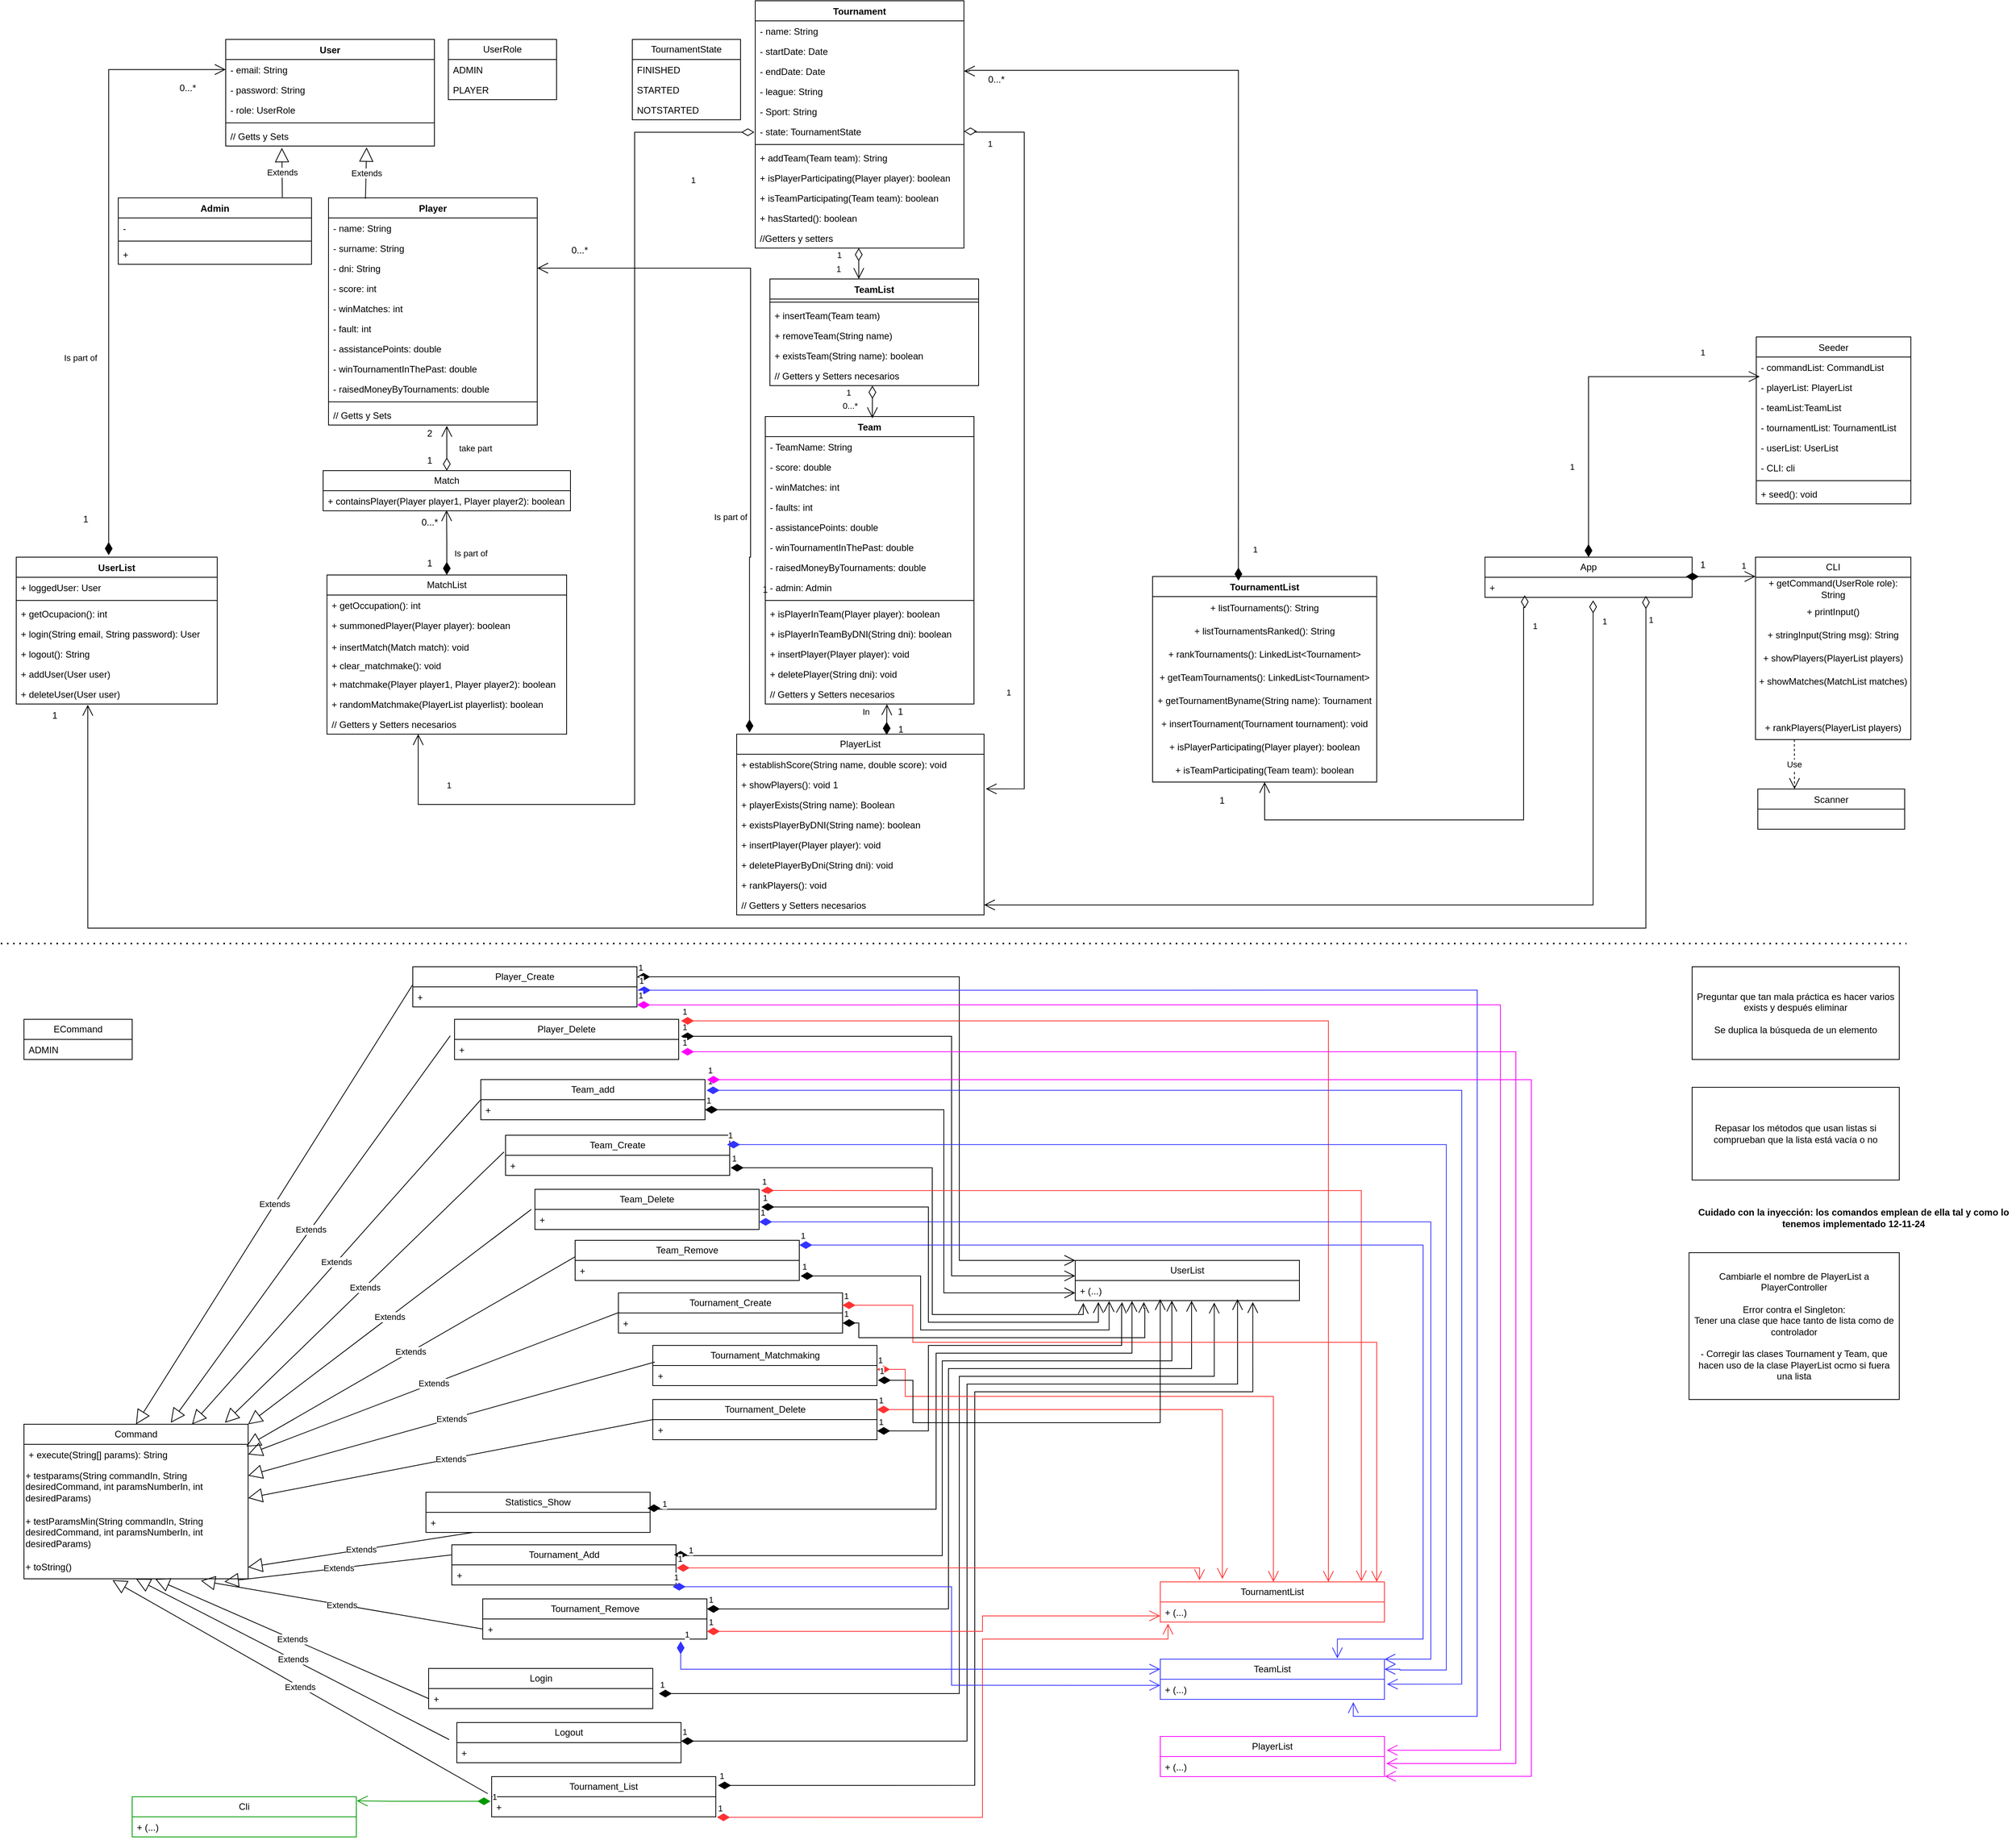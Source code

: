 <mxfile version="25.0.3">
  <diagram name="Página-1" id="o2Ux5irA2R1FbLp_7fn9">
    <mxGraphModel grid="1" page="1" gridSize="10" guides="1" tooltips="1" connect="1" arrows="1" fold="1" pageScale="1" pageWidth="827" pageHeight="1169" math="0" shadow="0">
      <root>
        <mxCell id="0" />
        <mxCell id="1" parent="0" />
        <mxCell id="v62XBlAgKN3-rl3aU7Zw-5" value="App" style="swimlane;fontStyle=0;childLayout=stackLayout;horizontal=1;startSize=26;fillColor=none;horizontalStack=0;resizeParent=1;resizeParentMax=0;resizeLast=0;collapsible=1;marginBottom=0;whiteSpace=wrap;html=1;" vertex="1" parent="1">
          <mxGeometry x="1930" y="670" width="268" height="52" as="geometry" />
        </mxCell>
        <mxCell id="B-ySiZnyKMY4gxNuKJgp-27" value="+" style="text;strokeColor=none;fillColor=none;align=left;verticalAlign=top;spacingLeft=4;spacingRight=4;overflow=hidden;rotatable=0;points=[[0,0.5],[1,0.5]];portConstraint=eastwest;whiteSpace=wrap;html=1;" vertex="1" parent="v62XBlAgKN3-rl3aU7Zw-5">
          <mxGeometry y="26" width="268" height="26" as="geometry" />
        </mxCell>
        <mxCell id="v62XBlAgKN3-rl3aU7Zw-8" value="Match" style="swimlane;fontStyle=0;childLayout=stackLayout;horizontal=1;startSize=26;fillColor=none;horizontalStack=0;resizeParent=1;resizeParentMax=0;resizeLast=0;collapsible=1;marginBottom=0;whiteSpace=wrap;html=1;" vertex="1" parent="1">
          <mxGeometry x="427" y="558" width="320" height="52" as="geometry">
            <mxRectangle x="326" y="28" width="80" height="30" as="alternateBounds" />
          </mxGeometry>
        </mxCell>
        <mxCell id="v62XBlAgKN3-rl3aU7Zw-9" value="+ containsPlayer(Player player1, Player player2): boolean" style="text;strokeColor=none;fillColor=none;align=left;verticalAlign=top;spacingLeft=4;spacingRight=4;overflow=hidden;rotatable=0;points=[[0,0.5],[1,0.5]];portConstraint=eastwest;whiteSpace=wrap;html=1;" vertex="1" parent="v62XBlAgKN3-rl3aU7Zw-8">
          <mxGeometry y="26" width="320" height="26" as="geometry" />
        </mxCell>
        <mxCell id="v62XBlAgKN3-rl3aU7Zw-10" value="MatchList" style="swimlane;fontStyle=0;childLayout=stackLayout;horizontal=1;startSize=26;fillColor=none;horizontalStack=0;resizeParent=1;resizeParentMax=0;resizeLast=0;collapsible=1;marginBottom=0;whiteSpace=wrap;html=1;" vertex="1" parent="1">
          <mxGeometry x="432" y="693" width="310" height="206" as="geometry" />
        </mxCell>
        <mxCell id="v62XBlAgKN3-rl3aU7Zw-11" value="+ getOccupation(): int&lt;span style=&quot;color: rgba(0, 0, 0, 0); font-family: monospace; font-size: 0px; text-wrap: nowrap;&quot;&gt;%3CmxGraphModel%3E%3Croot%3E%3CmxCell%20id%3D%220%22%2F%3E%3CmxCell%20id%3D%221%22%20parent%3D%220%22%2F%3E%3CmxCell%20id%3D%222%22%20value%3D%22%2B%20leerJugadoresCsv()%3A%20ListaJugador%22%20style%3D%22text%3BstrokeColor%3Dnone%3BfillColor%3Dnone%3Balign%3Dleft%3BverticalAlign%3Dtop%3BspacingLeft%3D4%3BspacingRight%3D4%3Boverflow%3Dhidden%3Brotatable%3D0%3Bpoints%3D%5B%5B0%2C0.5%5D%2C%5B1%2C0.5%5D%5D%3BportConstraint%3Deastwest%3BwhiteSpace%3Dwrap%3Bhtml%3D1%3B%22%20vertex%3D%221%22%20parent%3D%221%22%3E%3CmxGeometry%20x%3D%2290%22%20y%3D%22362%22%20width%3D%22236%22%20height%3D%2226%22%20as%3D%22geometry%22%2F%3E%3C%2FmxCell%3E%3C%2Froot%3E%3C%2FmxGraphModel%3E&lt;/span&gt;" style="text;strokeColor=none;fillColor=none;align=left;verticalAlign=top;spacingLeft=4;spacingRight=4;overflow=hidden;rotatable=0;points=[[0,0.5],[1,0.5]];portConstraint=eastwest;whiteSpace=wrap;html=1;" vertex="1" parent="v62XBlAgKN3-rl3aU7Zw-10">
          <mxGeometry y="26" width="310" height="26" as="geometry" />
        </mxCell>
        <mxCell id="v62XBlAgKN3-rl3aU7Zw-12" value="+ summonedPlayer(Player player): boolean" style="text;strokeColor=none;fillColor=none;align=left;verticalAlign=top;spacingLeft=4;spacingRight=4;overflow=hidden;rotatable=0;points=[[0,0.5],[1,0.5]];portConstraint=eastwest;whiteSpace=wrap;html=1;" vertex="1" parent="v62XBlAgKN3-rl3aU7Zw-10">
          <mxGeometry y="52" width="310" height="28" as="geometry" />
        </mxCell>
        <mxCell id="v62XBlAgKN3-rl3aU7Zw-13" value="&lt;font style=&quot;&quot; color=&quot;#020103&quot;&gt;+ insertMatch&lt;span style=&quot;font-family: monospace; font-size: 0px; text-wrap: nowrap;&quot;&gt;%3CmxGraphModel%3E%3Croot%3E%3CmxCell%20id%3D%220%22%2F%3E%3CmxCell%20id%3D%221%22%20parent%3D%220%22%2F%3E%3CmxCell%20id%3D%222%22%20value%3D%22%2B%20getOcupacion()%3A%20int%26lt%3Bspan%20style%3D%26quot%3Bcolor%3A%20rgba(0%2C%200%2C%200%2C%200)%3B%20font-family%3A%20monospace%3B%20font-size%3A%200px%3B%20text-wrap%3A%20nowrap%3B%26quot%3B%26gt%3B%253CmxGraphModel%253E%253Croot%253E%253CmxCell%2520id%253D%25220%2522%252F%253E%253CmxCell%2520id%253D%25221%2522%2520parent%253D%25220%2522%252F%253E%253CmxCell%2520id%253D%25222%2522%2520value%253D%2522%252B%2520leerJugadoresCsv()%253A%2520ListaJugador%2522%2520style%253D%2522text%253BstrokeColor%253Dnone%253BfillColor%253Dnone%253Balign%253Dleft%253BverticalAlign%253Dtop%253BspacingLeft%253D4%253BspacingRight%253D4%253Boverflow%253Dhidden%253Brotatable%253D0%253Bpoints%253D%255B%255B0%252C0.5%255D%252C%255B1%252C0.5%255D%255D%253BportConstraint%253Deastwest%253BwhiteSpace%253Dwrap%253Bhtml%253D1%253B%2522%2520vertex%253D%25221%2522%2520parent%253D%25221%2522%253E%253CmxGeometry%2520x%253D%252290%2522%2520y%253D%2522362%2522%2520width%253D%2522236%2522%2520height%253D%252226%2522%2520as%253D%2522geometry%2522%252F%253E%253C%252FmxCell%253E%253C%252Froot%253E%253C%252FmxGraphModel%253E%26lt%3B%2Fspan%26gt%3B%22%20style%3D%22text%3BstrokeColor%3Dnone%3BfillColor%3Dnone%3Balign%3Dleft%3BverticalAlign%3Dtop%3BspacingLeft%3D4%3BspacingRight%3D4%3Boverflow%3Dhidden%3Brotatable%3D0%3Bpoints%3D%5B%5B0%2C0.5%5D%2C%5B1%2C0.5%5D%5D%3BportConstraint%3Deastwest%3BwhiteSpace%3Dwrap%3Bhtml%3D1%3B%22%20vertex%3D%221%22%20parent%3D%221%22%3E%3CmxGeometry%20x%3D%2290%22%20y%3D%22388%22%20width%3D%22236%22%20height%3D%2226%22%20as%3D%22geometry%22%2F%3E%3C%2FmxCell%3E%3C%2Froot%3E%3C%2FmxGraphModel%3E&lt;/span&gt;(Match match): void&lt;span style=&quot;font-family: monospace; font-size: 0px; text-wrap: nowrap;&quot;&gt;%3E%3Croot%3E%3CmxCell%20id%3D%220%22%2F%3E%3CmxCell%20id%3D%221%22%20parent%3D%220%22%2F%3E%3CmxCell%20id%3D%222%22%20value%3D%22%2B%20leerJugadoresCsv()%3A%20ListaJugador%22%20style%3D%22text%3BstrokeColor%3Dnone%3BfillColor%3Dnone%3Balign%3Dleft%3BverticalAlign%3Dtop%3BspacingLeft%3D4%3BspacingRight%3D4%3Boverflow%3Dhidden%3Brotatable%3D0%3Bpoints%3D%5B%5B0%2C0.5%5D%2C%5B1%2C0.5%5D%5D%3BportConstraint%3Deastwest%3BwhiteSpace%3Dwrap%3Bhtml%3D1%3B%22%20vertex%3D%221%22%20parent%3D%221%22%3E%3CmxGeometry%20x%3D%2290%22%20y%3D%22362%22%20width%3D%22236%22%20height%3D%2226%22%20as%3D%22geometry%22%2F%3E%3C%2FmxCell%3E%3C%2Froot%3E%3C%2FmxGraphModel%3E&lt;/span&gt;&lt;/font&gt;" style="text;strokeColor=none;fillColor=none;align=left;verticalAlign=top;spacingLeft=4;spacingRight=4;overflow=hidden;rotatable=0;points=[[0,0.5],[1,0.5]];portConstraint=eastwest;whiteSpace=wrap;html=1;" vertex="1" parent="v62XBlAgKN3-rl3aU7Zw-10">
          <mxGeometry y="80" width="310" height="24" as="geometry" />
        </mxCell>
        <mxCell id="v62XBlAgKN3-rl3aU7Zw-15" value="+ clear_matchmake(): void" style="text;strokeColor=none;fillColor=none;align=left;verticalAlign=top;spacingLeft=4;spacingRight=4;overflow=hidden;rotatable=0;points=[[0,0.5],[1,0.5]];portConstraint=eastwest;whiteSpace=wrap;html=1;" vertex="1" parent="v62XBlAgKN3-rl3aU7Zw-10">
          <mxGeometry y="104" width="310" height="24" as="geometry" />
        </mxCell>
        <mxCell id="v62XBlAgKN3-rl3aU7Zw-16" value="+ matchmake(Player player1, Player player2): boolean" style="text;strokeColor=none;fillColor=none;align=left;verticalAlign=top;spacingLeft=4;spacingRight=4;overflow=hidden;rotatable=0;points=[[0,0.5],[1,0.5]];portConstraint=eastwest;whiteSpace=wrap;html=1;" vertex="1" parent="v62XBlAgKN3-rl3aU7Zw-10">
          <mxGeometry y="128" width="310" height="26" as="geometry" />
        </mxCell>
        <mxCell id="v62XBlAgKN3-rl3aU7Zw-17" value="+ randomMatchmake(PlayerList playerlist): boolean" style="text;strokeColor=none;fillColor=none;align=left;verticalAlign=top;spacingLeft=4;spacingRight=4;overflow=hidden;rotatable=0;points=[[0,0.5],[1,0.5]];portConstraint=eastwest;whiteSpace=wrap;html=1;" vertex="1" parent="v62XBlAgKN3-rl3aU7Zw-10">
          <mxGeometry y="154" width="310" height="26" as="geometry" />
        </mxCell>
        <mxCell id="Yb7qce8I3qQWb97VD3dA-85" value="// Getters y Setters necesarios" style="text;strokeColor=none;fillColor=none;align=left;verticalAlign=top;spacingLeft=4;spacingRight=4;overflow=hidden;rotatable=0;points=[[0,0.5],[1,0.5]];portConstraint=eastwest;whiteSpace=wrap;html=1;" vertex="1" parent="v62XBlAgKN3-rl3aU7Zw-10">
          <mxGeometry y="180" width="310" height="26" as="geometry" />
        </mxCell>
        <mxCell id="v62XBlAgKN3-rl3aU7Zw-18" value="PlayerList" style="swimlane;fontStyle=0;childLayout=stackLayout;horizontal=1;startSize=26;fillColor=none;horizontalStack=0;resizeParent=1;resizeParentMax=0;resizeLast=0;collapsible=1;marginBottom=0;whiteSpace=wrap;html=1;" vertex="1" parent="1">
          <mxGeometry x="962" y="899" width="320" height="234" as="geometry">
            <mxRectangle x="20" y="310" width="110" height="30" as="alternateBounds" />
          </mxGeometry>
        </mxCell>
        <mxCell id="v62XBlAgKN3-rl3aU7Zw-20" value="+ establishScore(String name, double score): void" style="text;strokeColor=none;fillColor=none;align=left;verticalAlign=top;spacingLeft=4;spacingRight=4;overflow=hidden;rotatable=0;points=[[0,0.5],[1,0.5]];portConstraint=eastwest;whiteSpace=wrap;html=1;" vertex="1" parent="v62XBlAgKN3-rl3aU7Zw-18">
          <mxGeometry y="26" width="320" height="26" as="geometry" />
        </mxCell>
        <mxCell id="v62XBlAgKN3-rl3aU7Zw-21" value="+ showPlayers(): void" style="text;strokeColor=none;fillColor=none;align=left;verticalAlign=top;spacingLeft=4;spacingRight=4;overflow=hidden;rotatable=0;points=[[0,0.5],[1,0.5]];portConstraint=eastwest;whiteSpace=wrap;html=1;" vertex="1" parent="v62XBlAgKN3-rl3aU7Zw-18">
          <mxGeometry y="52" width="320" height="26" as="geometry" />
        </mxCell>
        <mxCell id="v62XBlAgKN3-rl3aU7Zw-22" value="+ playerExists(String name): Boolean" style="text;strokeColor=none;fillColor=none;align=left;verticalAlign=top;spacingLeft=4;spacingRight=4;overflow=hidden;rotatable=0;points=[[0,0.5],[1,0.5]];portConstraint=eastwest;whiteSpace=wrap;html=1;" vertex="1" parent="v62XBlAgKN3-rl3aU7Zw-18">
          <mxGeometry y="78" width="320" height="26" as="geometry" />
        </mxCell>
        <mxCell id="Yb7qce8I3qQWb97VD3dA-88" value="+ existsPlayerByDNI(String name): boolean" style="text;strokeColor=none;fillColor=none;align=left;verticalAlign=top;spacingLeft=4;spacingRight=4;overflow=hidden;rotatable=0;points=[[0,0.5],[1,0.5]];portConstraint=eastwest;whiteSpace=wrap;html=1;" vertex="1" parent="v62XBlAgKN3-rl3aU7Zw-18">
          <mxGeometry y="104" width="320" height="26" as="geometry" />
        </mxCell>
        <mxCell id="v62XBlAgKN3-rl3aU7Zw-23" value="+ insertPlayer&lt;span style=&quot;color: rgba(0, 0, 0, 0); font-family: monospace; font-size: 0px; text-wrap: nowrap;&quot;&gt;%3CmxGraphModel%3E%3Croot%3E%3CmxCell%20id%3D%220%22%2F%3E%3CmxCell%20id%3D%221%22%20parent%3D%220%22%2F%3E%3CmxCell%20id%3D%222%22%20value%3D%22%2B%20getOcupacion()%3A%20int%26lt%3Bspan%20style%3D%26quot%3Bcolor%3A%20rgba(0%2C%200%2C%200%2C%200)%3B%20font-family%3A%20monospace%3B%20font-size%3A%200px%3B%20text-wrap%3A%20nowrap%3B%26quot%3B%26gt%3B%253CmxGraphModel%253E%253Croot%253E%253CmxCell%2520id%253D%25220%2522%252F%253E%253CmxCell%2520id%253D%25221%2522%2520parent%253D%25220%2522%252F%253E%253CmxCell%2520id%253D%25222%2522%2520value%253D%2522%252B%2520leerJugadoresCsv()%253A%2520ListaJugador%2522%2520style%253D%2522text%253BstrokeColor%253Dnone%253BfillColor%253Dnone%253Balign%253Dleft%253BverticalAlign%253Dtop%253BspacingLeft%253D4%253BspacingRight%253D4%253Boverflow%253Dhidden%253Brotatable%253D0%253Bpoints%253D%255B%255B0%252C0.5%255D%252C%255B1%252C0.5%255D%255D%253BportConstraint%253Deastwest%253BwhiteSpace%253Dwrap%253Bhtml%253D1%253B%2522%2520vertex%253D%25221%2522%2520parent%253D%25221%2522%253E%253CmxGeometry%2520x%253D%252290%2522%2520y%253D%2522362%2522%2520width%253D%2522236%2522%2520height%253D%252226%2522%2520as%253D%2522geometry%2522%252F%253E%253C%252FmxCell%253E%253C%252Froot%253E%253C%252FmxGraphModel%253E%26lt%3B%2Fspan%26gt%3B%22%20style%3D%22text%3BstrokeColor%3Dnone%3BfillColor%3Dnone%3Balign%3Dleft%3BverticalAlign%3Dtop%3BspacingLeft%3D4%3BspacingRight%3D4%3Boverflow%3Dhidden%3Brotatable%3D0%3Bpoints%3D%5B%5B0%2C0.5%5D%2C%5B1%2C0.5%5D%5D%3BportConstraint%3Deastwest%3BwhiteSpace%3Dwrap%3Bhtml%3D1%3B%22%20vertex%3D%221%22%20parent%3D%221%22%3E%3CmxGeometry%20x%3D%2290%22%20y%3D%22388%22%20width%3D%22236%22%20height%3D%2226%22%20as%3D%22geometry%22%2F%3E%3C%2FmxCell%3E%3C%2Froot%3E%3C%2FmxGraphModel%3E&lt;/span&gt;(Player player): void&lt;span style=&quot;color: rgba(0, 0, 0, 0); font-family: monospace; font-size: 0px; text-wrap: nowrap;&quot;&gt;%3E%3Croot%3E%3CmxCell%20id%3D%220%22%2F%3E%3CmxCell%20id%3D%221%22%20parent%3D%220%22%2F%3E%3CmxCell%20id%3D%222%22%20value%3D%22%2B%20leerJugadoresCsv()%3A%20ListaJugador%22%20style%3D%22text%3BstrokeColor%3Dnone%3BfillColor%3Dnone%3Balign%3Dleft%3BverticalAlign%3Dtop%3BspacingLeft%3D4%3BspacingRight%3D4%3Boverflow%3Dhidden%3Brotatable%3D0%3Bpoints%3D%5B%5B0%2C0.5%5D%2C%5B1%2C0.5%5D%5D%3BportConstraint%3Deastwest%3BwhiteSpace%3Dwrap%3Bhtml%3D1%3B%22%20vertex%3D%221%22%20parent%3D%221%22%3E%3CmxGeometry%20x%3D%2290%22%20y%3D%22362%22%20width%3D%22236%22%20height%3D%2226%22%20as%3D%22geometry%22%2F%3E%3C%2FmxCell%3E%3C%2Froot%3E%3C%2FmxGraphModel%3E&lt;/span&gt;" style="text;strokeColor=none;fillColor=none;align=left;verticalAlign=top;spacingLeft=4;spacingRight=4;overflow=hidden;rotatable=0;points=[[0,0.5],[1,0.5]];portConstraint=eastwest;whiteSpace=wrap;html=1;" vertex="1" parent="v62XBlAgKN3-rl3aU7Zw-18">
          <mxGeometry y="130" width="320" height="26" as="geometry" />
        </mxCell>
        <mxCell id="v62XBlAgKN3-rl3aU7Zw-24" value="+ deletePlayerByDni(String dni): void" style="text;strokeColor=none;fillColor=none;align=left;verticalAlign=top;spacingLeft=4;spacingRight=4;overflow=hidden;rotatable=0;points=[[0,0.5],[1,0.5]];portConstraint=eastwest;whiteSpace=wrap;html=1;" vertex="1" parent="v62XBlAgKN3-rl3aU7Zw-18">
          <mxGeometry y="156" width="320" height="26" as="geometry" />
        </mxCell>
        <mxCell id="v62XBlAgKN3-rl3aU7Zw-25" value="+ rankPlayers(): void" style="text;strokeColor=none;fillColor=none;align=left;verticalAlign=top;spacingLeft=4;spacingRight=4;overflow=hidden;rotatable=0;points=[[0,0.5],[1,0.5]];portConstraint=eastwest;whiteSpace=wrap;html=1;" vertex="1" parent="v62XBlAgKN3-rl3aU7Zw-18">
          <mxGeometry y="182" width="320" height="26" as="geometry" />
        </mxCell>
        <mxCell id="Yb7qce8I3qQWb97VD3dA-86" value="// Getters y Setters necesarios" style="text;strokeColor=none;fillColor=none;align=left;verticalAlign=top;spacingLeft=4;spacingRight=4;overflow=hidden;rotatable=0;points=[[0,0.5],[1,0.5]];portConstraint=eastwest;whiteSpace=wrap;html=1;" vertex="1" parent="v62XBlAgKN3-rl3aU7Zw-18">
          <mxGeometry y="208" width="320" height="26" as="geometry" />
        </mxCell>
        <mxCell id="v62XBlAgKN3-rl3aU7Zw-26" value="CLI" style="swimlane;fontStyle=0;childLayout=stackLayout;horizontal=1;startSize=26;fillColor=none;horizontalStack=0;resizeParent=1;resizeParentMax=0;resizeLast=0;collapsible=1;marginBottom=0;whiteSpace=wrap;html=1;" vertex="1" parent="1">
          <mxGeometry x="2280" y="670" width="201" height="236" as="geometry" />
        </mxCell>
        <mxCell id="Yb7qce8I3qQWb97VD3dA-148" value="+ getCommand(UserRole role): String" style="text;html=1;align=center;verticalAlign=middle;whiteSpace=wrap;rounded=0;" vertex="1" parent="v62XBlAgKN3-rl3aU7Zw-26">
          <mxGeometry y="26" width="201" height="30" as="geometry" />
        </mxCell>
        <mxCell id="Yb7qce8I3qQWb97VD3dA-149" value="+ printInput()" style="text;html=1;align=center;verticalAlign=middle;whiteSpace=wrap;rounded=0;" vertex="1" parent="v62XBlAgKN3-rl3aU7Zw-26">
          <mxGeometry y="56" width="201" height="30" as="geometry" />
        </mxCell>
        <mxCell id="Yb7qce8I3qQWb97VD3dA-150" value="+ stringInput(String msg): String" style="text;html=1;align=center;verticalAlign=middle;whiteSpace=wrap;rounded=0;" vertex="1" parent="v62XBlAgKN3-rl3aU7Zw-26">
          <mxGeometry y="86" width="201" height="30" as="geometry" />
        </mxCell>
        <mxCell id="Yb7qce8I3qQWb97VD3dA-151" value="+ showPlayers(PlayerList players)" style="text;html=1;align=center;verticalAlign=middle;whiteSpace=wrap;rounded=0;" vertex="1" parent="v62XBlAgKN3-rl3aU7Zw-26">
          <mxGeometry y="116" width="201" height="30" as="geometry" />
        </mxCell>
        <mxCell id="Yb7qce8I3qQWb97VD3dA-152" value="+ showMatches(MatchList matches)" style="text;html=1;align=center;verticalAlign=middle;whiteSpace=wrap;rounded=0;" vertex="1" parent="v62XBlAgKN3-rl3aU7Zw-26">
          <mxGeometry y="146" width="201" height="30" as="geometry" />
        </mxCell>
        <mxCell id="Yb7qce8I3qQWb97VD3dA-153" value="+ rankPlayers(PlayerList players)" style="text;html=1;align=center;verticalAlign=middle;whiteSpace=wrap;rounded=0;" vertex="1" parent="v62XBlAgKN3-rl3aU7Zw-26">
          <mxGeometry y="206" width="201" height="30" as="geometry" />
        </mxCell>
        <mxCell id="v62XBlAgKN3-rl3aU7Zw-28" value="take part" style="endArrow=open;html=1;endSize=12;startArrow=diamondThin;startSize=14;startFill=0;edgeStyle=orthogonalEdgeStyle;align=left;verticalAlign=bottom;rounded=0;exitX=0.5;exitY=0;exitDx=0;exitDy=0;" edge="1" parent="1" source="v62XBlAgKN3-rl3aU7Zw-8">
          <mxGeometry x="-0.314" y="-14" relative="1" as="geometry">
            <mxPoint x="171" y="530" as="sourcePoint" />
            <mxPoint x="587" y="500" as="targetPoint" />
            <mxPoint as="offset" />
            <Array as="points">
              <mxPoint x="587" y="520" />
              <mxPoint x="587" y="520" />
            </Array>
          </mxGeometry>
        </mxCell>
        <mxCell id="v62XBlAgKN3-rl3aU7Zw-29" value="Is part of" style="endArrow=open;html=1;endSize=12;startArrow=diamondThin;startSize=14;startFill=1;edgeStyle=orthogonalEdgeStyle;align=left;verticalAlign=bottom;rounded=0;exitX=0.5;exitY=0;exitDx=0;exitDy=0;entryX=0.499;entryY=0.969;entryDx=0;entryDy=0;entryPerimeter=0;" edge="1" parent="1" source="v62XBlAgKN3-rl3aU7Zw-10" target="v62XBlAgKN3-rl3aU7Zw-9">
          <mxGeometry x="-0.544" y="-8" relative="1" as="geometry">
            <mxPoint x="721" y="806" as="sourcePoint" />
            <mxPoint x="591" y="648" as="targetPoint" />
            <mxPoint as="offset" />
          </mxGeometry>
        </mxCell>
        <mxCell id="v62XBlAgKN3-rl3aU7Zw-33" value="2" style="text;html=1;align=center;verticalAlign=middle;whiteSpace=wrap;rounded=0;" vertex="1" parent="1">
          <mxGeometry x="555" y="505" width="20" height="10" as="geometry" />
        </mxCell>
        <mxCell id="v62XBlAgKN3-rl3aU7Zw-34" value="1" style="text;html=1;align=center;verticalAlign=middle;whiteSpace=wrap;rounded=0;" vertex="1" parent="1">
          <mxGeometry x="555" y="540" width="20" height="10" as="geometry" />
        </mxCell>
        <mxCell id="v62XBlAgKN3-rl3aU7Zw-35" value="0...*" style="text;html=1;align=center;verticalAlign=middle;whiteSpace=wrap;rounded=0;" vertex="1" parent="1">
          <mxGeometry x="535" y="610" width="60" height="30" as="geometry" />
        </mxCell>
        <mxCell id="v62XBlAgKN3-rl3aU7Zw-36" value="1" style="text;html=1;align=center;verticalAlign=middle;whiteSpace=wrap;rounded=0;" vertex="1" parent="1">
          <mxGeometry x="535" y="663" width="60" height="30" as="geometry" />
        </mxCell>
        <mxCell id="v62XBlAgKN3-rl3aU7Zw-39" value="User" style="swimlane;fontStyle=1;align=center;verticalAlign=top;childLayout=stackLayout;horizontal=1;startSize=26;horizontalStack=0;resizeParent=1;resizeParentMax=0;resizeLast=0;collapsible=1;marginBottom=0;whiteSpace=wrap;html=1;" vertex="1" parent="1">
          <mxGeometry x="301" width="270" height="138" as="geometry">
            <mxRectangle x="40" y="36" width="70" height="30" as="alternateBounds" />
          </mxGeometry>
        </mxCell>
        <mxCell id="v62XBlAgKN3-rl3aU7Zw-40" value="- email: String" style="text;strokeColor=none;fillColor=none;align=left;verticalAlign=top;spacingLeft=4;spacingRight=4;overflow=hidden;rotatable=0;points=[[0,0.5],[1,0.5]];portConstraint=eastwest;whiteSpace=wrap;html=1;" vertex="1" parent="v62XBlAgKN3-rl3aU7Zw-39">
          <mxGeometry y="26" width="270" height="26" as="geometry" />
        </mxCell>
        <mxCell id="v62XBlAgKN3-rl3aU7Zw-41" value="- password: String" style="text;strokeColor=none;fillColor=none;align=left;verticalAlign=top;spacingLeft=4;spacingRight=4;overflow=hidden;rotatable=0;points=[[0,0.5],[1,0.5]];portConstraint=eastwest;whiteSpace=wrap;html=1;" vertex="1" parent="v62XBlAgKN3-rl3aU7Zw-39">
          <mxGeometry y="52" width="270" height="26" as="geometry" />
        </mxCell>
        <mxCell id="Yb7qce8I3qQWb97VD3dA-84" value="- role: UserRole" style="text;strokeColor=none;fillColor=none;align=left;verticalAlign=top;spacingLeft=4;spacingRight=4;overflow=hidden;rotatable=0;points=[[0,0.5],[1,0.5]];portConstraint=eastwest;whiteSpace=wrap;html=1;" vertex="1" parent="v62XBlAgKN3-rl3aU7Zw-39">
          <mxGeometry y="78" width="270" height="26" as="geometry" />
        </mxCell>
        <mxCell id="v62XBlAgKN3-rl3aU7Zw-42" value="" style="line;strokeWidth=1;fillColor=none;align=left;verticalAlign=middle;spacingTop=-1;spacingLeft=3;spacingRight=3;rotatable=0;labelPosition=right;points=[];portConstraint=eastwest;strokeColor=inherit;" vertex="1" parent="v62XBlAgKN3-rl3aU7Zw-39">
          <mxGeometry y="104" width="270" height="8" as="geometry" />
        </mxCell>
        <mxCell id="v62XBlAgKN3-rl3aU7Zw-43" value="// Getts y Sets" style="text;strokeColor=none;fillColor=none;align=left;verticalAlign=top;spacingLeft=4;spacingRight=4;overflow=hidden;rotatable=0;points=[[0,0.5],[1,0.5]];portConstraint=eastwest;whiteSpace=wrap;html=1;" vertex="1" parent="v62XBlAgKN3-rl3aU7Zw-39">
          <mxGeometry y="112" width="270" height="26" as="geometry" />
        </mxCell>
        <mxCell id="v62XBlAgKN3-rl3aU7Zw-44" value="Admin" style="swimlane;fontStyle=1;align=center;verticalAlign=top;childLayout=stackLayout;horizontal=1;startSize=26;horizontalStack=0;resizeParent=1;resizeParentMax=0;resizeLast=0;collapsible=1;marginBottom=0;whiteSpace=wrap;html=1;" vertex="1" parent="1">
          <mxGeometry x="162" y="205" width="250" height="86" as="geometry">
            <mxRectangle x="40" y="36" width="70" height="30" as="alternateBounds" />
          </mxGeometry>
        </mxCell>
        <mxCell id="v62XBlAgKN3-rl3aU7Zw-45" value="-" style="text;strokeColor=none;fillColor=none;align=left;verticalAlign=top;spacingLeft=4;spacingRight=4;overflow=hidden;rotatable=0;points=[[0,0.5],[1,0.5]];portConstraint=eastwest;whiteSpace=wrap;html=1;" vertex="1" parent="v62XBlAgKN3-rl3aU7Zw-44">
          <mxGeometry y="26" width="250" height="26" as="geometry" />
        </mxCell>
        <mxCell id="v62XBlAgKN3-rl3aU7Zw-46" value="" style="line;strokeWidth=1;fillColor=none;align=left;verticalAlign=middle;spacingTop=-1;spacingLeft=3;spacingRight=3;rotatable=0;labelPosition=right;points=[];portConstraint=eastwest;strokeColor=inherit;" vertex="1" parent="v62XBlAgKN3-rl3aU7Zw-44">
          <mxGeometry y="52" width="250" height="8" as="geometry" />
        </mxCell>
        <mxCell id="v62XBlAgKN3-rl3aU7Zw-47" value="+&amp;nbsp;&lt;span style=&quot;color: rgba(0, 0, 0, 0); font-family: monospace; font-size: 0px; text-wrap: nowrap;&quot;&gt;%3CmxGraphModel%3E%3Croot%3E%3CmxCell%20id%3D%220%22%2F%3E%3CmxCell%20id%3D%221%22%20parent%3D%220%22%2F%3E%3CmxCell%20id%3D%222%22%20value%3D%22-%20name%3A%20String%22%20style%3D%22text%3BstrokeColor%3Dnone%3BfillColor%3Dnone%3Balign%3Dleft%3BverticalAlign%3Dtop%3BspacingLeft%3D4%3BspacingRight%3D4%3Boverflow%3Dhidden%3Brotatable%3D0%3Bpoints%3D%5B%5B0%2C0.5%5D%2C%5B1%2C0.5%5D%5D%3BportConstraint%3Deastwest%3BwhiteSpace%3Dwrap%3Bhtml%3D1%3B%22%20vertex%3D%221%22%20parent%3D%221%22%3E%3CmxGeometry%20x%3D%22940%22%20y%3D%22486%22%20width%3D%22160%22%20height%3D%2226%22%20as%3D%22geometry%22%2F%3E%3C%2FmxCell%3E%3C%2Froot%3E%3C%2FmxGraphModel%3E&lt;/span&gt;&lt;span style=&quot;color: rgba(0, 0, 0, 0); font-family: monospace; font-size: 0px; text-wrap: nowrap;&quot;&gt;%3CmxGraphModel%3E%3Croot%3E%3CmxCell%20id%3D%220%22%2F%3E%3CmxCell%20id%3D%221%22%20parent%3D%220%22%2F%3E%3CmxCell%20id%3D%222%22%20value%3D%22-%20name%3A%20String%22%20style%3D%22text%3BstrokeColor%3Dnone%3BfillColor%3Dnone%3Balign%3Dleft%3BverticalAlign%3Dtop%3BspacingLeft%3D4%3BspacingRight%3D4%3Boverflow%3Dhidden%3Brotatable%3D0%3Bpoints%3D%5B%5B0%2C0.5%5D%2C%5B1%2C0.5%5D%5D%3BportConstraint%3Deastwest%3BwhiteSpace%3Dwrap%3Bhtml%3D1%3B%22%20vertex%3D%221%22%20parent%3D%221%22%3E%3CmxGeometry%20x%3D%22940%22%20y%3D%22486%22%20width%3D%22160%22%20height%3D%2226%22%20as%3D%22geometry%22%2F%3E%3C%2FmxCell%3E%3C%2Froot%3E%3C%2FmxGraphModel%3E&lt;/span&gt;" style="text;strokeColor=none;fillColor=none;align=left;verticalAlign=top;spacingLeft=4;spacingRight=4;overflow=hidden;rotatable=0;points=[[0,0.5],[1,0.5]];portConstraint=eastwest;whiteSpace=wrap;html=1;" vertex="1" parent="v62XBlAgKN3-rl3aU7Zw-44">
          <mxGeometry y="60" width="250" height="26" as="geometry" />
        </mxCell>
        <mxCell id="v62XBlAgKN3-rl3aU7Zw-50" value="Player" style="swimlane;fontStyle=1;align=center;verticalAlign=top;childLayout=stackLayout;horizontal=1;startSize=26;horizontalStack=0;resizeParent=1;resizeParentMax=0;resizeLast=0;collapsible=1;marginBottom=0;whiteSpace=wrap;html=1;" vertex="1" parent="1">
          <mxGeometry x="434" y="205" width="270" height="294" as="geometry">
            <mxRectangle x="40" y="36" width="70" height="30" as="alternateBounds" />
          </mxGeometry>
        </mxCell>
        <mxCell id="v62XBlAgKN3-rl3aU7Zw-51" value="- name: String" style="text;strokeColor=none;fillColor=none;align=left;verticalAlign=top;spacingLeft=4;spacingRight=4;overflow=hidden;rotatable=0;points=[[0,0.5],[1,0.5]];portConstraint=eastwest;whiteSpace=wrap;html=1;" vertex="1" parent="v62XBlAgKN3-rl3aU7Zw-50">
          <mxGeometry y="26" width="270" height="26" as="geometry" />
        </mxCell>
        <mxCell id="v62XBlAgKN3-rl3aU7Zw-60" value="- surname: String" style="text;strokeColor=none;fillColor=none;align=left;verticalAlign=top;spacingLeft=4;spacingRight=4;overflow=hidden;rotatable=0;points=[[0,0.5],[1,0.5]];portConstraint=eastwest;whiteSpace=wrap;html=1;" vertex="1" parent="v62XBlAgKN3-rl3aU7Zw-50">
          <mxGeometry y="52" width="270" height="26" as="geometry" />
        </mxCell>
        <mxCell id="v62XBlAgKN3-rl3aU7Zw-59" value="- dni: String" style="text;strokeColor=none;fillColor=none;align=left;verticalAlign=top;spacingLeft=4;spacingRight=4;overflow=hidden;rotatable=0;points=[[0,0.5],[1,0.5]];portConstraint=eastwest;whiteSpace=wrap;html=1;" vertex="1" parent="v62XBlAgKN3-rl3aU7Zw-50">
          <mxGeometry y="78" width="270" height="26" as="geometry" />
        </mxCell>
        <mxCell id="v62XBlAgKN3-rl3aU7Zw-57" value="- score: int" style="text;strokeColor=none;fillColor=none;align=left;verticalAlign=top;spacingLeft=4;spacingRight=4;overflow=hidden;rotatable=0;points=[[0,0.5],[1,0.5]];portConstraint=eastwest;whiteSpace=wrap;html=1;" vertex="1" parent="v62XBlAgKN3-rl3aU7Zw-50">
          <mxGeometry y="104" width="270" height="26" as="geometry" />
        </mxCell>
        <mxCell id="v62XBlAgKN3-rl3aU7Zw-58" value="- winMatches: int" style="text;strokeColor=none;fillColor=none;align=left;verticalAlign=top;spacingLeft=4;spacingRight=4;overflow=hidden;rotatable=0;points=[[0,0.5],[1,0.5]];portConstraint=eastwest;whiteSpace=wrap;html=1;" vertex="1" parent="v62XBlAgKN3-rl3aU7Zw-50">
          <mxGeometry y="130" width="270" height="26" as="geometry" />
        </mxCell>
        <mxCell id="Yb7qce8I3qQWb97VD3dA-83" value="- fault: int" style="text;strokeColor=none;fillColor=none;align=left;verticalAlign=top;spacingLeft=4;spacingRight=4;overflow=hidden;rotatable=0;points=[[0,0.5],[1,0.5]];portConstraint=eastwest;whiteSpace=wrap;html=1;" vertex="1" parent="v62XBlAgKN3-rl3aU7Zw-50">
          <mxGeometry y="156" width="270" height="26" as="geometry" />
        </mxCell>
        <mxCell id="Yb7qce8I3qQWb97VD3dA-80" value="- assistancePoints: double" style="text;strokeColor=none;fillColor=none;align=left;verticalAlign=top;spacingLeft=4;spacingRight=4;overflow=hidden;rotatable=0;points=[[0,0.5],[1,0.5]];portConstraint=eastwest;whiteSpace=wrap;html=1;" vertex="1" parent="v62XBlAgKN3-rl3aU7Zw-50">
          <mxGeometry y="182" width="270" height="26" as="geometry" />
        </mxCell>
        <mxCell id="Yb7qce8I3qQWb97VD3dA-81" value="- winTournamentInThePast: double" style="text;strokeColor=none;fillColor=none;align=left;verticalAlign=top;spacingLeft=4;spacingRight=4;overflow=hidden;rotatable=0;points=[[0,0.5],[1,0.5]];portConstraint=eastwest;whiteSpace=wrap;html=1;" vertex="1" parent="v62XBlAgKN3-rl3aU7Zw-50">
          <mxGeometry y="208" width="270" height="26" as="geometry" />
        </mxCell>
        <mxCell id="Yb7qce8I3qQWb97VD3dA-82" value="- raisedMoneyByTournaments: double" style="text;strokeColor=none;fillColor=none;align=left;verticalAlign=top;spacingLeft=4;spacingRight=4;overflow=hidden;rotatable=0;points=[[0,0.5],[1,0.5]];portConstraint=eastwest;whiteSpace=wrap;html=1;" vertex="1" parent="v62XBlAgKN3-rl3aU7Zw-50">
          <mxGeometry y="234" width="270" height="26" as="geometry" />
        </mxCell>
        <mxCell id="v62XBlAgKN3-rl3aU7Zw-55" value="" style="line;strokeWidth=1;fillColor=none;align=left;verticalAlign=middle;spacingTop=-1;spacingLeft=3;spacingRight=3;rotatable=0;labelPosition=right;points=[];portConstraint=eastwest;strokeColor=inherit;" vertex="1" parent="v62XBlAgKN3-rl3aU7Zw-50">
          <mxGeometry y="260" width="270" height="8" as="geometry" />
        </mxCell>
        <mxCell id="v62XBlAgKN3-rl3aU7Zw-54" value="// Getts y Sets" style="text;strokeColor=none;fillColor=none;align=left;verticalAlign=top;spacingLeft=4;spacingRight=4;overflow=hidden;rotatable=0;points=[[0,0.5],[1,0.5]];portConstraint=eastwest;whiteSpace=wrap;html=1;" vertex="1" parent="v62XBlAgKN3-rl3aU7Zw-50">
          <mxGeometry y="268" width="270" height="26" as="geometry" />
        </mxCell>
        <mxCell id="v62XBlAgKN3-rl3aU7Zw-61" value="Team" style="swimlane;fontStyle=1;align=center;verticalAlign=top;childLayout=stackLayout;horizontal=1;startSize=26;horizontalStack=0;resizeParent=1;resizeParentMax=0;resizeLast=0;collapsible=1;marginBottom=0;whiteSpace=wrap;html=1;" vertex="1" parent="1">
          <mxGeometry x="999" y="488" width="270" height="372" as="geometry">
            <mxRectangle x="40" y="36" width="70" height="30" as="alternateBounds" />
          </mxGeometry>
        </mxCell>
        <mxCell id="v62XBlAgKN3-rl3aU7Zw-62" value="- TeamName: String" style="text;strokeColor=none;fillColor=none;align=left;verticalAlign=top;spacingLeft=4;spacingRight=4;overflow=hidden;rotatable=0;points=[[0,0.5],[1,0.5]];portConstraint=eastwest;whiteSpace=wrap;html=1;" vertex="1" parent="v62XBlAgKN3-rl3aU7Zw-61">
          <mxGeometry y="26" width="270" height="26" as="geometry" />
        </mxCell>
        <mxCell id="Yb7qce8I3qQWb97VD3dA-115" value="- score: double" style="text;strokeColor=none;fillColor=none;align=left;verticalAlign=top;spacingLeft=4;spacingRight=4;overflow=hidden;rotatable=0;points=[[0,0.5],[1,0.5]];portConstraint=eastwest;whiteSpace=wrap;html=1;" vertex="1" parent="v62XBlAgKN3-rl3aU7Zw-61">
          <mxGeometry y="52" width="270" height="26" as="geometry" />
        </mxCell>
        <mxCell id="Yb7qce8I3qQWb97VD3dA-116" value="- winMatches: int" style="text;strokeColor=none;fillColor=none;align=left;verticalAlign=top;spacingLeft=4;spacingRight=4;overflow=hidden;rotatable=0;points=[[0,0.5],[1,0.5]];portConstraint=eastwest;whiteSpace=wrap;html=1;" vertex="1" parent="v62XBlAgKN3-rl3aU7Zw-61">
          <mxGeometry y="78" width="270" height="26" as="geometry" />
        </mxCell>
        <mxCell id="Yb7qce8I3qQWb97VD3dA-128" value="- faults: int" style="text;strokeColor=none;fillColor=none;align=left;verticalAlign=top;spacingLeft=4;spacingRight=4;overflow=hidden;rotatable=0;points=[[0,0.5],[1,0.5]];portConstraint=eastwest;whiteSpace=wrap;html=1;" vertex="1" parent="v62XBlAgKN3-rl3aU7Zw-61">
          <mxGeometry y="104" width="270" height="26" as="geometry" />
        </mxCell>
        <mxCell id="Yb7qce8I3qQWb97VD3dA-130" value="- assistancePoints: double" style="text;strokeColor=none;fillColor=none;align=left;verticalAlign=top;spacingLeft=4;spacingRight=4;overflow=hidden;rotatable=0;points=[[0,0.5],[1,0.5]];portConstraint=eastwest;whiteSpace=wrap;html=1;" vertex="1" parent="v62XBlAgKN3-rl3aU7Zw-61">
          <mxGeometry y="130" width="270" height="26" as="geometry" />
        </mxCell>
        <mxCell id="Yb7qce8I3qQWb97VD3dA-129" value="- winTournamentInThePast: double" style="text;strokeColor=none;fillColor=none;align=left;verticalAlign=top;spacingLeft=4;spacingRight=4;overflow=hidden;rotatable=0;points=[[0,0.5],[1,0.5]];portConstraint=eastwest;whiteSpace=wrap;html=1;" vertex="1" parent="v62XBlAgKN3-rl3aU7Zw-61">
          <mxGeometry y="156" width="270" height="26" as="geometry" />
        </mxCell>
        <mxCell id="Yb7qce8I3qQWb97VD3dA-114" value="- raisedMoneyByTournaments: double" style="text;strokeColor=none;fillColor=none;align=left;verticalAlign=top;spacingLeft=4;spacingRight=4;overflow=hidden;rotatable=0;points=[[0,0.5],[1,0.5]];portConstraint=eastwest;whiteSpace=wrap;html=1;" vertex="1" parent="v62XBlAgKN3-rl3aU7Zw-61">
          <mxGeometry y="182" width="270" height="26" as="geometry" />
        </mxCell>
        <mxCell id="Yb7qce8I3qQWb97VD3dA-133" value="- admin: Admin" style="text;strokeColor=none;fillColor=none;align=left;verticalAlign=top;spacingLeft=4;spacingRight=4;overflow=hidden;rotatable=0;points=[[0,0.5],[1,0.5]];portConstraint=eastwest;whiteSpace=wrap;html=1;" vertex="1" parent="v62XBlAgKN3-rl3aU7Zw-61">
          <mxGeometry y="208" width="270" height="26" as="geometry" />
        </mxCell>
        <mxCell id="v62XBlAgKN3-rl3aU7Zw-63" value="" style="line;strokeWidth=1;fillColor=none;align=left;verticalAlign=middle;spacingTop=-1;spacingLeft=3;spacingRight=3;rotatable=0;labelPosition=right;points=[];portConstraint=eastwest;strokeColor=inherit;" vertex="1" parent="v62XBlAgKN3-rl3aU7Zw-61">
          <mxGeometry y="234" width="270" height="8" as="geometry" />
        </mxCell>
        <mxCell id="v62XBlAgKN3-rl3aU7Zw-64" value="+ isPlayerInTeam(Player player): boolean" style="text;strokeColor=none;fillColor=none;align=left;verticalAlign=top;spacingLeft=4;spacingRight=4;overflow=hidden;rotatable=0;points=[[0,0.5],[1,0.5]];portConstraint=eastwest;whiteSpace=wrap;html=1;" vertex="1" parent="v62XBlAgKN3-rl3aU7Zw-61">
          <mxGeometry y="242" width="270" height="26" as="geometry" />
        </mxCell>
        <mxCell id="Yb7qce8I3qQWb97VD3dA-110" value="+ isPlayerInTeamByDNI(String dni): boolean" style="text;strokeColor=none;fillColor=none;align=left;verticalAlign=top;spacingLeft=4;spacingRight=4;overflow=hidden;rotatable=0;points=[[0,0.5],[1,0.5]];portConstraint=eastwest;whiteSpace=wrap;html=1;" vertex="1" parent="v62XBlAgKN3-rl3aU7Zw-61">
          <mxGeometry y="268" width="270" height="26" as="geometry" />
        </mxCell>
        <mxCell id="Yb7qce8I3qQWb97VD3dA-111" value="+ insertPlayer(Player player): void" style="text;strokeColor=none;fillColor=none;align=left;verticalAlign=top;spacingLeft=4;spacingRight=4;overflow=hidden;rotatable=0;points=[[0,0.5],[1,0.5]];portConstraint=eastwest;whiteSpace=wrap;html=1;" vertex="1" parent="v62XBlAgKN3-rl3aU7Zw-61">
          <mxGeometry y="294" width="270" height="26" as="geometry" />
        </mxCell>
        <mxCell id="Yb7qce8I3qQWb97VD3dA-112" value="+ deletePlayer(String dni): void" style="text;strokeColor=none;fillColor=none;align=left;verticalAlign=top;spacingLeft=4;spacingRight=4;overflow=hidden;rotatable=0;points=[[0,0.5],[1,0.5]];portConstraint=eastwest;whiteSpace=wrap;html=1;" vertex="1" parent="v62XBlAgKN3-rl3aU7Zw-61">
          <mxGeometry y="320" width="270" height="26" as="geometry" />
        </mxCell>
        <mxCell id="Yb7qce8I3qQWb97VD3dA-109" value="// Getters y Setters necesarios" style="text;strokeColor=none;fillColor=none;align=left;verticalAlign=top;spacingLeft=4;spacingRight=4;overflow=hidden;rotatable=0;points=[[0,0.5],[1,0.5]];portConstraint=eastwest;whiteSpace=wrap;html=1;" vertex="1" parent="v62XBlAgKN3-rl3aU7Zw-61">
          <mxGeometry y="346" width="270" height="26" as="geometry" />
        </mxCell>
        <mxCell id="v62XBlAgKN3-rl3aU7Zw-65" value="Tournament" style="swimlane;fontStyle=1;align=center;verticalAlign=top;childLayout=stackLayout;horizontal=1;startSize=26;horizontalStack=0;resizeParent=1;resizeParentMax=0;resizeLast=0;collapsible=1;marginBottom=0;whiteSpace=wrap;html=1;" vertex="1" parent="1">
          <mxGeometry x="986" y="-50" width="270" height="320" as="geometry">
            <mxRectangle x="40" y="36" width="70" height="30" as="alternateBounds" />
          </mxGeometry>
        </mxCell>
        <mxCell id="v62XBlAgKN3-rl3aU7Zw-66" value="- name: String" style="text;strokeColor=none;fillColor=none;align=left;verticalAlign=top;spacingLeft=4;spacingRight=4;overflow=hidden;rotatable=0;points=[[0,0.5],[1,0.5]];portConstraint=eastwest;whiteSpace=wrap;html=1;" vertex="1" parent="v62XBlAgKN3-rl3aU7Zw-65">
          <mxGeometry y="26" width="270" height="26" as="geometry" />
        </mxCell>
        <mxCell id="v62XBlAgKN3-rl3aU7Zw-67" value="- startDate: Date" style="text;strokeColor=none;fillColor=none;align=left;verticalAlign=top;spacingLeft=4;spacingRight=4;overflow=hidden;rotatable=0;points=[[0,0.5],[1,0.5]];portConstraint=eastwest;whiteSpace=wrap;html=1;" vertex="1" parent="v62XBlAgKN3-rl3aU7Zw-65">
          <mxGeometry y="52" width="270" height="26" as="geometry" />
        </mxCell>
        <mxCell id="v62XBlAgKN3-rl3aU7Zw-68" value="- endDate: Date" style="text;strokeColor=none;fillColor=none;align=left;verticalAlign=top;spacingLeft=4;spacingRight=4;overflow=hidden;rotatable=0;points=[[0,0.5],[1,0.5]];portConstraint=eastwest;whiteSpace=wrap;html=1;" vertex="1" parent="v62XBlAgKN3-rl3aU7Zw-65">
          <mxGeometry y="78" width="270" height="26" as="geometry" />
        </mxCell>
        <mxCell id="v62XBlAgKN3-rl3aU7Zw-69" value="- league: String" style="text;strokeColor=none;fillColor=none;align=left;verticalAlign=top;spacingLeft=4;spacingRight=4;overflow=hidden;rotatable=0;points=[[0,0.5],[1,0.5]];portConstraint=eastwest;whiteSpace=wrap;html=1;" vertex="1" parent="v62XBlAgKN3-rl3aU7Zw-65">
          <mxGeometry y="104" width="270" height="26" as="geometry" />
        </mxCell>
        <mxCell id="v62XBlAgKN3-rl3aU7Zw-70" value="- Sport: String" style="text;strokeColor=none;fillColor=none;align=left;verticalAlign=top;spacingLeft=4;spacingRight=4;overflow=hidden;rotatable=0;points=[[0,0.5],[1,0.5]];portConstraint=eastwest;whiteSpace=wrap;html=1;" vertex="1" parent="v62XBlAgKN3-rl3aU7Zw-65">
          <mxGeometry y="130" width="270" height="26" as="geometry" />
        </mxCell>
        <mxCell id="Yb7qce8I3qQWb97VD3dA-135" value="- state: TournamentState" style="text;strokeColor=none;fillColor=none;align=left;verticalAlign=top;spacingLeft=4;spacingRight=4;overflow=hidden;rotatable=0;points=[[0,0.5],[1,0.5]];portConstraint=eastwest;whiteSpace=wrap;html=1;" vertex="1" parent="v62XBlAgKN3-rl3aU7Zw-65">
          <mxGeometry y="156" width="270" height="26" as="geometry" />
        </mxCell>
        <mxCell id="v62XBlAgKN3-rl3aU7Zw-71" value="" style="line;strokeWidth=1;fillColor=none;align=left;verticalAlign=middle;spacingTop=-1;spacingLeft=3;spacingRight=3;rotatable=0;labelPosition=right;points=[];portConstraint=eastwest;strokeColor=inherit;" vertex="1" parent="v62XBlAgKN3-rl3aU7Zw-65">
          <mxGeometry y="182" width="270" height="8" as="geometry" />
        </mxCell>
        <mxCell id="Yb7qce8I3qQWb97VD3dA-139" value="+ addTeam(Team team): String" style="text;strokeColor=none;fillColor=none;align=left;verticalAlign=top;spacingLeft=4;spacingRight=4;overflow=hidden;rotatable=0;points=[[0,0.5],[1,0.5]];portConstraint=eastwest;whiteSpace=wrap;html=1;" vertex="1" parent="v62XBlAgKN3-rl3aU7Zw-65">
          <mxGeometry y="190" width="270" height="26" as="geometry" />
        </mxCell>
        <mxCell id="Yb7qce8I3qQWb97VD3dA-140" value="+ isPlayerParticipating(Player player): boolean" style="text;strokeColor=none;fillColor=none;align=left;verticalAlign=top;spacingLeft=4;spacingRight=4;overflow=hidden;rotatable=0;points=[[0,0.5],[1,0.5]];portConstraint=eastwest;whiteSpace=wrap;html=1;" vertex="1" parent="v62XBlAgKN3-rl3aU7Zw-65">
          <mxGeometry y="216" width="270" height="26" as="geometry" />
        </mxCell>
        <mxCell id="Yb7qce8I3qQWb97VD3dA-142" value="+ isTeamParticipating(Team team): boolean" style="text;strokeColor=none;fillColor=none;align=left;verticalAlign=top;spacingLeft=4;spacingRight=4;overflow=hidden;rotatable=0;points=[[0,0.5],[1,0.5]];portConstraint=eastwest;whiteSpace=wrap;html=1;" vertex="1" parent="v62XBlAgKN3-rl3aU7Zw-65">
          <mxGeometry y="242" width="270" height="26" as="geometry" />
        </mxCell>
        <mxCell id="Yb7qce8I3qQWb97VD3dA-141" value="+ hasStarted(): boolean" style="text;strokeColor=none;fillColor=none;align=left;verticalAlign=top;spacingLeft=4;spacingRight=4;overflow=hidden;rotatable=0;points=[[0,0.5],[1,0.5]];portConstraint=eastwest;whiteSpace=wrap;html=1;" vertex="1" parent="v62XBlAgKN3-rl3aU7Zw-65">
          <mxGeometry y="268" width="270" height="26" as="geometry" />
        </mxCell>
        <mxCell id="v62XBlAgKN3-rl3aU7Zw-72" value="//Getters y setters" style="text;strokeColor=none;fillColor=none;align=left;verticalAlign=top;spacingLeft=4;spacingRight=4;overflow=hidden;rotatable=0;points=[[0,0.5],[1,0.5]];portConstraint=eastwest;whiteSpace=wrap;html=1;" vertex="1" parent="v62XBlAgKN3-rl3aU7Zw-65">
          <mxGeometry y="294" width="270" height="26" as="geometry" />
        </mxCell>
        <mxCell id="v62XBlAgKN3-rl3aU7Zw-77" value="1" style="endArrow=open;html=1;endSize=12;startArrow=diamondThin;startSize=14;startFill=0;edgeStyle=orthogonalEdgeStyle;align=left;verticalAlign=bottom;rounded=0;exitX=0.496;exitY=1;exitDx=0;exitDy=0;exitPerimeter=0;entryX=0.426;entryY=0;entryDx=0;entryDy=0;entryPerimeter=0;" edge="1" parent="1" source="v62XBlAgKN3-rl3aU7Zw-72" target="eH5Yyh7tHxRTj7TA-Pcb-17">
          <mxGeometry x="-0.087" y="-30" relative="1" as="geometry">
            <mxPoint x="1180" y="210" as="sourcePoint" />
            <mxPoint x="1130" y="280" as="targetPoint" />
            <Array as="points" />
            <mxPoint as="offset" />
          </mxGeometry>
        </mxCell>
        <mxCell id="v62XBlAgKN3-rl3aU7Zw-78" value="&lt;font style=&quot;font-size: 11px;&quot;&gt;1&lt;/font&gt;" style="text;html=1;align=center;verticalAlign=middle;whiteSpace=wrap;rounded=0;" vertex="1" parent="1">
          <mxGeometry x="1089" y="288" width="10" height="18" as="geometry" />
        </mxCell>
        <mxCell id="v62XBlAgKN3-rl3aU7Zw-83" value="Is part of" style="endArrow=open;html=1;endSize=12;startArrow=diamondThin;startSize=14;startFill=1;edgeStyle=orthogonalEdgeStyle;align=left;verticalAlign=bottom;rounded=0;entryX=1;entryY=0.5;entryDx=0;entryDy=0;exitX=0.052;exitY=-0.009;exitDx=0;exitDy=0;exitPerimeter=0;" edge="1" parent="1" source="v62XBlAgKN3-rl3aU7Zw-18">
          <mxGeometry x="-0.38" y="49" relative="1" as="geometry">
            <mxPoint x="760" y="670" as="sourcePoint" />
            <mxPoint x="704" y="296" as="targetPoint" />
            <mxPoint y="1" as="offset" />
            <Array as="points">
              <mxPoint x="979" y="670" />
              <mxPoint x="980" y="670" />
              <mxPoint x="980" y="296" />
            </Array>
          </mxGeometry>
        </mxCell>
        <mxCell id="v62XBlAgKN3-rl3aU7Zw-84" value="1" style="text;html=1;align=center;verticalAlign=middle;whiteSpace=wrap;rounded=0;" vertex="1" parent="1">
          <mxGeometry x="969" y="697" width="60" height="30" as="geometry" />
        </mxCell>
        <mxCell id="v62XBlAgKN3-rl3aU7Zw-85" value="0...*" style="text;html=1;align=center;verticalAlign=middle;whiteSpace=wrap;rounded=0;" vertex="1" parent="1">
          <mxGeometry x="729" y="258" width="60" height="30" as="geometry" />
        </mxCell>
        <mxCell id="v62XBlAgKN3-rl3aU7Zw-86" value="In" style="endArrow=open;html=1;endSize=12;startArrow=diamondThin;startSize=14;startFill=1;edgeStyle=orthogonalEdgeStyle;align=left;verticalAlign=bottom;rounded=0;entryX=0.583;entryY=1.01;entryDx=0;entryDy=0;entryPerimeter=0;" edge="1" parent="1" target="Yb7qce8I3qQWb97VD3dA-109">
          <mxGeometry x="-0.004" y="33" relative="1" as="geometry">
            <mxPoint x="1156.05" y="900" as="sourcePoint" />
            <mxPoint x="1100" y="880" as="targetPoint" />
            <Array as="points">
              <mxPoint x="1156" y="880" />
            </Array>
            <mxPoint as="offset" />
          </mxGeometry>
        </mxCell>
        <mxCell id="v62XBlAgKN3-rl3aU7Zw-87" value="1" style="text;html=1;align=center;verticalAlign=middle;whiteSpace=wrap;rounded=0;" vertex="1" parent="1">
          <mxGeometry x="1163" y="878" width="23" height="30" as="geometry" />
        </mxCell>
        <mxCell id="v62XBlAgKN3-rl3aU7Zw-88" value="1" style="text;html=1;align=center;verticalAlign=middle;whiteSpace=wrap;rounded=0;" vertex="1" parent="1">
          <mxGeometry x="1159" y="850" width="30" height="40" as="geometry" />
        </mxCell>
        <mxCell id="B-ySiZnyKMY4gxNuKJgp-16" value="Is part of" style="endArrow=open;html=1;endSize=12;startArrow=diamondThin;startSize=14;startFill=1;edgeStyle=orthogonalEdgeStyle;align=left;verticalAlign=bottom;rounded=0;entryX=0;entryY=0.5;entryDx=0;entryDy=0;exitX=0.46;exitY=-0.014;exitDx=0;exitDy=0;exitPerimeter=0;" edge="1" parent="1" source="Yb7qce8I3qQWb97VD3dA-100" target="v62XBlAgKN3-rl3aU7Zw-40">
          <mxGeometry x="-0.365" y="60" relative="1" as="geometry">
            <mxPoint x="140" y="650" as="sourcePoint" />
            <mxPoint x="12" y="50" as="targetPoint" />
            <mxPoint y="1" as="offset" />
            <Array as="points">
              <mxPoint x="150" y="39" />
            </Array>
          </mxGeometry>
        </mxCell>
        <mxCell id="B-ySiZnyKMY4gxNuKJgp-18" value="1" style="text;html=1;align=center;verticalAlign=middle;whiteSpace=wrap;rounded=0;" vertex="1" parent="1">
          <mxGeometry x="90" y="601" width="60" height="40" as="geometry" />
        </mxCell>
        <mxCell id="B-ySiZnyKMY4gxNuKJgp-19" value="0...*" style="text;html=1;align=center;verticalAlign=middle;whiteSpace=wrap;rounded=0;" vertex="1" parent="1">
          <mxGeometry x="222" y="48" width="60" height="30" as="geometry" />
        </mxCell>
        <mxCell id="l7fmll6Y6pd27wY_evmv-1" value="Command" style="swimlane;fontStyle=0;childLayout=stackLayout;horizontal=1;startSize=26;fillColor=none;horizontalStack=0;resizeParent=1;resizeParentMax=0;resizeLast=0;collapsible=1;marginBottom=0;whiteSpace=wrap;html=1;" vertex="1" parent="1">
          <mxGeometry x="40" y="1792" width="290" height="200" as="geometry" />
        </mxCell>
        <mxCell id="l7fmll6Y6pd27wY_evmv-2" value="+ execute(String[] params): String" style="text;strokeColor=none;fillColor=none;align=left;verticalAlign=top;spacingLeft=4;spacingRight=4;overflow=hidden;rotatable=0;points=[[0,0.5],[1,0.5]];portConstraint=eastwest;whiteSpace=wrap;html=1;" vertex="1" parent="l7fmll6Y6pd27wY_evmv-1">
          <mxGeometry y="26" width="290" height="26" as="geometry" />
        </mxCell>
        <mxCell id="Yb7qce8I3qQWb97VD3dA-176" value="+ testparams(String commandIn, String desiredCommand, int paramsNumberIn, int desiredParams)" style="text;html=1;align=left;verticalAlign=middle;whiteSpace=wrap;rounded=0;" vertex="1" parent="l7fmll6Y6pd27wY_evmv-1">
          <mxGeometry y="52" width="290" height="58" as="geometry" />
        </mxCell>
        <mxCell id="Yb7qce8I3qQWb97VD3dA-177" value="+ testParamsMin(String commandIn, String desiredCommand, int paramsNumberIn, int desiredParams)" style="text;html=1;align=left;verticalAlign=middle;whiteSpace=wrap;rounded=0;" vertex="1" parent="l7fmll6Y6pd27wY_evmv-1">
          <mxGeometry y="110" width="290" height="60" as="geometry" />
        </mxCell>
        <mxCell id="Yb7qce8I3qQWb97VD3dA-178" value="+ toString()" style="text;html=1;align=left;verticalAlign=middle;whiteSpace=wrap;rounded=0;" vertex="1" parent="l7fmll6Y6pd27wY_evmv-1">
          <mxGeometry y="170" width="290" height="30" as="geometry" />
        </mxCell>
        <mxCell id="l7fmll6Y6pd27wY_evmv-6" value="" style="endArrow=none;dashed=1;html=1;dashPattern=1 3;strokeWidth=2;rounded=0;" edge="1" parent="1">
          <mxGeometry width="50" height="50" relative="1" as="geometry">
            <mxPoint x="10" y="1170" as="sourcePoint" />
            <mxPoint x="2475.289" y="1170" as="targetPoint" />
          </mxGeometry>
        </mxCell>
        <mxCell id="l7fmll6Y6pd27wY_evmv-7" value="Player_Create" style="swimlane;fontStyle=0;childLayout=stackLayout;horizontal=1;startSize=26;fillColor=none;horizontalStack=0;resizeParent=1;resizeParentMax=0;resizeLast=0;collapsible=1;marginBottom=0;whiteSpace=wrap;html=1;" vertex="1" parent="1">
          <mxGeometry x="543" y="1200" width="290" height="52" as="geometry" />
        </mxCell>
        <mxCell id="l7fmll6Y6pd27wY_evmv-8" value="+" style="text;strokeColor=none;fillColor=none;align=left;verticalAlign=top;spacingLeft=4;spacingRight=4;overflow=hidden;rotatable=0;points=[[0,0.5],[1,0.5]];portConstraint=eastwest;whiteSpace=wrap;html=1;" vertex="1" parent="l7fmll6Y6pd27wY_evmv-7">
          <mxGeometry y="26" width="290" height="26" as="geometry" />
        </mxCell>
        <mxCell id="l7fmll6Y6pd27wY_evmv-9" value="Player_Delete" style="swimlane;fontStyle=0;childLayout=stackLayout;horizontal=1;startSize=26;fillColor=none;horizontalStack=0;resizeParent=1;resizeParentMax=0;resizeLast=0;collapsible=1;marginBottom=0;whiteSpace=wrap;html=1;" vertex="1" parent="1">
          <mxGeometry x="597" y="1268" width="290" height="52" as="geometry" />
        </mxCell>
        <mxCell id="l7fmll6Y6pd27wY_evmv-10" value="+" style="text;strokeColor=none;fillColor=none;align=left;verticalAlign=top;spacingLeft=4;spacingRight=4;overflow=hidden;rotatable=0;points=[[0,0.5],[1,0.5]];portConstraint=eastwest;whiteSpace=wrap;html=1;" vertex="1" parent="l7fmll6Y6pd27wY_evmv-9">
          <mxGeometry y="26" width="290" height="26" as="geometry" />
        </mxCell>
        <mxCell id="l7fmll6Y6pd27wY_evmv-11" value="Team_add" style="swimlane;fontStyle=0;childLayout=stackLayout;horizontal=1;startSize=26;fillColor=none;horizontalStack=0;resizeParent=1;resizeParentMax=0;resizeLast=0;collapsible=1;marginBottom=0;whiteSpace=wrap;html=1;" vertex="1" parent="1">
          <mxGeometry x="631" y="1346" width="290" height="52" as="geometry" />
        </mxCell>
        <mxCell id="l7fmll6Y6pd27wY_evmv-12" value="+" style="text;strokeColor=none;fillColor=none;align=left;verticalAlign=top;spacingLeft=4;spacingRight=4;overflow=hidden;rotatable=0;points=[[0,0.5],[1,0.5]];portConstraint=eastwest;whiteSpace=wrap;html=1;" vertex="1" parent="l7fmll6Y6pd27wY_evmv-11">
          <mxGeometry y="26" width="290" height="26" as="geometry" />
        </mxCell>
        <mxCell id="l7fmll6Y6pd27wY_evmv-13" value="Team_Create" style="swimlane;fontStyle=0;childLayout=stackLayout;horizontal=1;startSize=26;fillColor=none;horizontalStack=0;resizeParent=1;resizeParentMax=0;resizeLast=0;collapsible=1;marginBottom=0;whiteSpace=wrap;html=1;" vertex="1" parent="1">
          <mxGeometry x="663" y="1418" width="290" height="52" as="geometry" />
        </mxCell>
        <mxCell id="l7fmll6Y6pd27wY_evmv-14" value="+" style="text;strokeColor=none;fillColor=none;align=left;verticalAlign=top;spacingLeft=4;spacingRight=4;overflow=hidden;rotatable=0;points=[[0,0.5],[1,0.5]];portConstraint=eastwest;whiteSpace=wrap;html=1;" vertex="1" parent="l7fmll6Y6pd27wY_evmv-13">
          <mxGeometry y="26" width="290" height="26" as="geometry" />
        </mxCell>
        <mxCell id="l7fmll6Y6pd27wY_evmv-15" value="Team_Delete" style="swimlane;fontStyle=0;childLayout=stackLayout;horizontal=1;startSize=26;fillColor=none;horizontalStack=0;resizeParent=1;resizeParentMax=0;resizeLast=0;collapsible=1;marginBottom=0;whiteSpace=wrap;html=1;" vertex="1" parent="1">
          <mxGeometry x="701" y="1488" width="290" height="52" as="geometry" />
        </mxCell>
        <mxCell id="l7fmll6Y6pd27wY_evmv-16" value="+" style="text;strokeColor=none;fillColor=none;align=left;verticalAlign=top;spacingLeft=4;spacingRight=4;overflow=hidden;rotatable=0;points=[[0,0.5],[1,0.5]];portConstraint=eastwest;whiteSpace=wrap;html=1;" vertex="1" parent="l7fmll6Y6pd27wY_evmv-15">
          <mxGeometry y="26" width="290" height="26" as="geometry" />
        </mxCell>
        <mxCell id="l7fmll6Y6pd27wY_evmv-17" value="Team_Remove" style="swimlane;fontStyle=0;childLayout=stackLayout;horizontal=1;startSize=26;fillColor=none;horizontalStack=0;resizeParent=1;resizeParentMax=0;resizeLast=0;collapsible=1;marginBottom=0;whiteSpace=wrap;html=1;" vertex="1" parent="1">
          <mxGeometry x="753" y="1554" width="290" height="52" as="geometry" />
        </mxCell>
        <mxCell id="l7fmll6Y6pd27wY_evmv-18" value="+" style="text;strokeColor=none;fillColor=none;align=left;verticalAlign=top;spacingLeft=4;spacingRight=4;overflow=hidden;rotatable=0;points=[[0,0.5],[1,0.5]];portConstraint=eastwest;whiteSpace=wrap;html=1;" vertex="1" parent="l7fmll6Y6pd27wY_evmv-17">
          <mxGeometry y="26" width="290" height="26" as="geometry" />
        </mxCell>
        <mxCell id="l7fmll6Y6pd27wY_evmv-19" value="Tournament_Create" style="swimlane;fontStyle=0;childLayout=stackLayout;horizontal=1;startSize=26;fillColor=none;horizontalStack=0;resizeParent=1;resizeParentMax=0;resizeLast=0;collapsible=1;marginBottom=0;whiteSpace=wrap;html=1;" vertex="1" parent="1">
          <mxGeometry x="809" y="1622" width="290" height="52" as="geometry" />
        </mxCell>
        <mxCell id="l7fmll6Y6pd27wY_evmv-20" value="+" style="text;strokeColor=none;fillColor=none;align=left;verticalAlign=top;spacingLeft=4;spacingRight=4;overflow=hidden;rotatable=0;points=[[0,0.5],[1,0.5]];portConstraint=eastwest;whiteSpace=wrap;html=1;" vertex="1" parent="l7fmll6Y6pd27wY_evmv-19">
          <mxGeometry y="26" width="290" height="26" as="geometry" />
        </mxCell>
        <mxCell id="l7fmll6Y6pd27wY_evmv-22" value="Tournament_Matchmaking" style="swimlane;fontStyle=0;childLayout=stackLayout;horizontal=1;startSize=26;fillColor=none;horizontalStack=0;resizeParent=1;resizeParentMax=0;resizeLast=0;collapsible=1;marginBottom=0;whiteSpace=wrap;html=1;" vertex="1" parent="1">
          <mxGeometry x="853.5" y="1690" width="290" height="52" as="geometry" />
        </mxCell>
        <mxCell id="l7fmll6Y6pd27wY_evmv-23" value="+" style="text;strokeColor=none;fillColor=none;align=left;verticalAlign=top;spacingLeft=4;spacingRight=4;overflow=hidden;rotatable=0;points=[[0,0.5],[1,0.5]];portConstraint=eastwest;whiteSpace=wrap;html=1;" vertex="1" parent="l7fmll6Y6pd27wY_evmv-22">
          <mxGeometry y="26" width="290" height="26" as="geometry" />
        </mxCell>
        <mxCell id="l7fmll6Y6pd27wY_evmv-24" value="Statistics_Show" style="swimlane;fontStyle=0;childLayout=stackLayout;horizontal=1;startSize=26;fillColor=none;horizontalStack=0;resizeParent=1;resizeParentMax=0;resizeLast=0;collapsible=1;marginBottom=0;whiteSpace=wrap;html=1;" vertex="1" parent="1">
          <mxGeometry x="560" y="1880" width="290" height="52" as="geometry" />
        </mxCell>
        <mxCell id="l7fmll6Y6pd27wY_evmv-25" value="+" style="text;strokeColor=none;fillColor=none;align=left;verticalAlign=top;spacingLeft=4;spacingRight=4;overflow=hidden;rotatable=0;points=[[0,0.5],[1,0.5]];portConstraint=eastwest;whiteSpace=wrap;html=1;" vertex="1" parent="l7fmll6Y6pd27wY_evmv-24">
          <mxGeometry y="26" width="290" height="26" as="geometry" />
        </mxCell>
        <mxCell id="l7fmll6Y6pd27wY_evmv-26" value="Tournament_Add" style="swimlane;fontStyle=0;childLayout=stackLayout;horizontal=1;startSize=26;fillColor=none;horizontalStack=0;resizeParent=1;resizeParentMax=0;resizeLast=0;collapsible=1;marginBottom=0;whiteSpace=wrap;html=1;" vertex="1" parent="1">
          <mxGeometry x="593.5" y="1948" width="290" height="52" as="geometry" />
        </mxCell>
        <mxCell id="l7fmll6Y6pd27wY_evmv-27" value="+" style="text;strokeColor=none;fillColor=none;align=left;verticalAlign=top;spacingLeft=4;spacingRight=4;overflow=hidden;rotatable=0;points=[[0,0.5],[1,0.5]];portConstraint=eastwest;whiteSpace=wrap;html=1;" vertex="1" parent="l7fmll6Y6pd27wY_evmv-26">
          <mxGeometry y="26" width="290" height="26" as="geometry" />
        </mxCell>
        <mxCell id="l7fmll6Y6pd27wY_evmv-29" value="Tournament_Remove" style="swimlane;fontStyle=0;childLayout=stackLayout;horizontal=1;startSize=26;fillColor=none;horizontalStack=0;resizeParent=1;resizeParentMax=0;resizeLast=0;collapsible=1;marginBottom=0;whiteSpace=wrap;html=1;" vertex="1" parent="1">
          <mxGeometry x="633.5" y="2018" width="290" height="52" as="geometry" />
        </mxCell>
        <mxCell id="l7fmll6Y6pd27wY_evmv-30" value="+" style="text;strokeColor=none;fillColor=none;align=left;verticalAlign=top;spacingLeft=4;spacingRight=4;overflow=hidden;rotatable=0;points=[[0,0.5],[1,0.5]];portConstraint=eastwest;whiteSpace=wrap;html=1;" vertex="1" parent="l7fmll6Y6pd27wY_evmv-29">
          <mxGeometry y="26" width="290" height="26" as="geometry" />
        </mxCell>
        <mxCell id="l7fmll6Y6pd27wY_evmv-31" value="Login" style="swimlane;fontStyle=0;childLayout=stackLayout;horizontal=1;startSize=26;fillColor=none;horizontalStack=0;resizeParent=1;resizeParentMax=0;resizeLast=0;collapsible=1;marginBottom=0;whiteSpace=wrap;html=1;" vertex="1" parent="1">
          <mxGeometry x="563.5" y="2108" width="290" height="52" as="geometry" />
        </mxCell>
        <mxCell id="l7fmll6Y6pd27wY_evmv-32" value="+" style="text;strokeColor=none;fillColor=none;align=left;verticalAlign=top;spacingLeft=4;spacingRight=4;overflow=hidden;rotatable=0;points=[[0,0.5],[1,0.5]];portConstraint=eastwest;whiteSpace=wrap;html=1;" vertex="1" parent="l7fmll6Y6pd27wY_evmv-31">
          <mxGeometry y="26" width="290" height="26" as="geometry" />
        </mxCell>
        <mxCell id="l7fmll6Y6pd27wY_evmv-33" value="Logout" style="swimlane;fontStyle=0;childLayout=stackLayout;horizontal=1;startSize=26;fillColor=none;horizontalStack=0;resizeParent=1;resizeParentMax=0;resizeLast=0;collapsible=1;marginBottom=0;whiteSpace=wrap;html=1;" vertex="1" parent="1">
          <mxGeometry x="600" y="2178" width="290" height="52" as="geometry" />
        </mxCell>
        <mxCell id="l7fmll6Y6pd27wY_evmv-34" value="+" style="text;strokeColor=none;fillColor=none;align=left;verticalAlign=top;spacingLeft=4;spacingRight=4;overflow=hidden;rotatable=0;points=[[0,0.5],[1,0.5]];portConstraint=eastwest;whiteSpace=wrap;html=1;" vertex="1" parent="l7fmll6Y6pd27wY_evmv-33">
          <mxGeometry y="26" width="290" height="26" as="geometry" />
        </mxCell>
        <mxCell id="l7fmll6Y6pd27wY_evmv-35" value="Tournament_List" style="swimlane;fontStyle=0;childLayout=stackLayout;horizontal=1;startSize=26;fillColor=none;horizontalStack=0;resizeParent=1;resizeParentMax=0;resizeLast=0;collapsible=1;marginBottom=0;whiteSpace=wrap;html=1;" vertex="1" parent="1">
          <mxGeometry x="645" y="2248" width="290" height="52" as="geometry" />
        </mxCell>
        <mxCell id="l7fmll6Y6pd27wY_evmv-36" value="+" style="text;strokeColor=none;fillColor=none;align=left;verticalAlign=top;spacingLeft=4;spacingRight=4;overflow=hidden;rotatable=0;points=[[0,0.5],[1,0.5]];portConstraint=eastwest;whiteSpace=wrap;html=1;" vertex="1" parent="l7fmll6Y6pd27wY_evmv-35">
          <mxGeometry y="26" width="290" height="26" as="geometry" />
        </mxCell>
        <mxCell id="eH5Yyh7tHxRTj7TA-Pcb-3" value="" style="endArrow=open;html=1;endSize=12;startArrow=diamondThin;startSize=14;startFill=0;edgeStyle=orthogonalEdgeStyle;align=left;verticalAlign=bottom;rounded=0;entryX=1.007;entryY=0.724;entryDx=0;entryDy=0;entryPerimeter=0;exitX=1;exitY=0.5;exitDx=0;exitDy=0;" edge="1" parent="1" source="Yb7qce8I3qQWb97VD3dA-135" target="v62XBlAgKN3-rl3aU7Zw-21">
          <mxGeometry x="-0.22" y="-30" relative="1" as="geometry">
            <mxPoint x="1270" y="130" as="sourcePoint" />
            <mxPoint x="1330" y="970" as="targetPoint" />
            <Array as="points">
              <mxPoint x="1270" y="119" />
              <mxPoint x="1334" y="120" />
              <mxPoint x="1334" y="970" />
            </Array>
            <mxPoint as="offset" />
          </mxGeometry>
        </mxCell>
        <mxCell id="eH5Yyh7tHxRTj7TA-Pcb-5" value="&lt;font style=&quot;font-size: 11px;&quot;&gt;1&lt;/font&gt;" style="text;html=1;align=center;verticalAlign=middle;whiteSpace=wrap;rounded=0;" vertex="1" parent="1">
          <mxGeometry x="1276" y="120" width="28" height="30" as="geometry" />
        </mxCell>
        <mxCell id="eH5Yyh7tHxRTj7TA-Pcb-8" value="&lt;font style=&quot;font-size: 11px;&quot;&gt;1&lt;/font&gt;" style="text;html=1;align=center;verticalAlign=middle;whiteSpace=wrap;rounded=0;" vertex="1" parent="1">
          <mxGeometry x="876" y="167" width="60" height="30" as="geometry" />
        </mxCell>
        <mxCell id="eH5Yyh7tHxRTj7TA-Pcb-17" value="TeamList" style="swimlane;fontStyle=1;align=center;verticalAlign=top;childLayout=stackLayout;horizontal=1;startSize=26;horizontalStack=0;resizeParent=1;resizeParentMax=0;resizeLast=0;collapsible=1;marginBottom=0;whiteSpace=wrap;html=1;" vertex="1" parent="1">
          <mxGeometry x="1005" y="310" width="270" height="138" as="geometry">
            <mxRectangle x="40" y="36" width="70" height="30" as="alternateBounds" />
          </mxGeometry>
        </mxCell>
        <mxCell id="eH5Yyh7tHxRTj7TA-Pcb-18" value="" style="line;strokeWidth=1;fillColor=none;align=left;verticalAlign=middle;spacingTop=-1;spacingLeft=3;spacingRight=3;rotatable=0;labelPosition=right;points=[];portConstraint=eastwest;strokeColor=inherit;" vertex="1" parent="eH5Yyh7tHxRTj7TA-Pcb-17">
          <mxGeometry y="26" width="270" height="8" as="geometry" />
        </mxCell>
        <mxCell id="Yb7qce8I3qQWb97VD3dA-91" value="+ insertTeam(Team team)" style="text;strokeColor=none;fillColor=none;align=left;verticalAlign=top;spacingLeft=4;spacingRight=4;overflow=hidden;rotatable=0;points=[[0,0.5],[1,0.5]];portConstraint=eastwest;whiteSpace=wrap;html=1;" vertex="1" parent="eH5Yyh7tHxRTj7TA-Pcb-17">
          <mxGeometry y="34" width="270" height="26" as="geometry" />
        </mxCell>
        <mxCell id="Yb7qce8I3qQWb97VD3dA-90" value="+ removeTeam(String name)" style="text;strokeColor=none;fillColor=none;align=left;verticalAlign=top;spacingLeft=4;spacingRight=4;overflow=hidden;rotatable=0;points=[[0,0.5],[1,0.5]];portConstraint=eastwest;whiteSpace=wrap;html=1;" vertex="1" parent="eH5Yyh7tHxRTj7TA-Pcb-17">
          <mxGeometry y="60" width="270" height="26" as="geometry" />
        </mxCell>
        <mxCell id="Yb7qce8I3qQWb97VD3dA-92" value="+ existsTeam(String name): boolean" style="text;strokeColor=none;fillColor=none;align=left;verticalAlign=top;spacingLeft=4;spacingRight=4;overflow=hidden;rotatable=0;points=[[0,0.5],[1,0.5]];portConstraint=eastwest;whiteSpace=wrap;html=1;" vertex="1" parent="eH5Yyh7tHxRTj7TA-Pcb-17">
          <mxGeometry y="86" width="270" height="26" as="geometry" />
        </mxCell>
        <mxCell id="eH5Yyh7tHxRTj7TA-Pcb-20" value="// Getters y Setters necesarios" style="text;strokeColor=none;fillColor=none;align=left;verticalAlign=top;spacingLeft=4;spacingRight=4;overflow=hidden;rotatable=0;points=[[0,0.5],[1,0.5]];portConstraint=eastwest;whiteSpace=wrap;html=1;" vertex="1" parent="eH5Yyh7tHxRTj7TA-Pcb-17">
          <mxGeometry y="112" width="270" height="26" as="geometry" />
        </mxCell>
        <mxCell id="eH5Yyh7tHxRTj7TA-Pcb-23" value="1" style="endArrow=open;html=1;endSize=12;startArrow=diamondThin;startSize=14;startFill=0;edgeStyle=orthogonalEdgeStyle;align=left;verticalAlign=bottom;rounded=0;exitX=0.491;exitY=1.007;exitDx=0;exitDy=0;exitPerimeter=0;entryX=0.513;entryY=0.006;entryDx=0;entryDy=0;entryPerimeter=0;" edge="1" parent="1" source="eH5Yyh7tHxRTj7TA-Pcb-20" target="v62XBlAgKN3-rl3aU7Zw-61">
          <mxGeometry x="-0.055" y="-35" relative="1" as="geometry">
            <mxPoint x="1133" y="455" as="sourcePoint" />
            <mxPoint x="1138" y="565" as="targetPoint" />
            <Array as="points" />
            <mxPoint x="-1" y="-2" as="offset" />
          </mxGeometry>
        </mxCell>
        <mxCell id="eH5Yyh7tHxRTj7TA-Pcb-24" value="&lt;font style=&quot;font-size: 11px;&quot;&gt;0...*&lt;/font&gt;" style="text;html=1;align=center;verticalAlign=middle;whiteSpace=wrap;rounded=0;" vertex="1" parent="1">
          <mxGeometry x="1099" y="459" width="20" height="30" as="geometry" />
        </mxCell>
        <mxCell id="3uzIuplUr7x9o031o3mt-1" value="&lt;b&gt;Cuidado con la inyección: los comandos emplean de ella tal y como lo tenemos implementado 12-11-24&lt;/b&gt;" style="text;html=1;align=center;verticalAlign=middle;whiteSpace=wrap;rounded=0;" vertex="1" parent="1">
          <mxGeometry x="2198" y="1510" width="418" height="30" as="geometry" />
        </mxCell>
        <mxCell id="2OOp3ZQ5lSjzfUgtBhpp-2" value="1" style="endArrow=open;html=1;endSize=12;startArrow=diamondThin;startSize=14;startFill=0;edgeStyle=orthogonalEdgeStyle;align=left;verticalAlign=bottom;rounded=0;exitX=0.777;exitY=0.929;exitDx=0;exitDy=0;exitPerimeter=0;entryX=0.356;entryY=1.038;entryDx=0;entryDy=0;entryPerimeter=0;" edge="1" parent="1" source="B-ySiZnyKMY4gxNuKJgp-27" target="Yb7qce8I3qQWb97VD3dA-98">
          <mxGeometry x="-0.971" y="2" relative="1" as="geometry">
            <mxPoint x="910" y="1108" as="sourcePoint" />
            <mxPoint x="122" y="900" as="targetPoint" />
            <Array as="points">
              <mxPoint x="2138" y="1150" />
              <mxPoint x="123" y="1150" />
            </Array>
            <mxPoint as="offset" />
          </mxGeometry>
        </mxCell>
        <mxCell id="2OOp3ZQ5lSjzfUgtBhpp-5" value="1" style="endArrow=open;html=1;endSize=12;startArrow=diamondThin;startSize=14;startFill=0;edgeStyle=orthogonalEdgeStyle;align=left;verticalAlign=bottom;rounded=0;exitX=0.522;exitY=1.147;exitDx=0;exitDy=0;exitPerimeter=0;entryX=1;entryY=0.5;entryDx=0;entryDy=0;" edge="1" parent="1" source="B-ySiZnyKMY4gxNuKJgp-27" target="Yb7qce8I3qQWb97VD3dA-86">
          <mxGeometry x="-0.938" y="10" relative="1" as="geometry">
            <mxPoint x="2031" y="790" as="sourcePoint" />
            <mxPoint x="1340" y="1040" as="targetPoint" />
            <Array as="points">
              <mxPoint x="2070" y="1120" />
            </Array>
            <mxPoint as="offset" />
          </mxGeometry>
        </mxCell>
        <mxCell id="2OOp3ZQ5lSjzfUgtBhpp-8" value="1" style="text;html=1;align=center;verticalAlign=middle;whiteSpace=wrap;rounded=0;" vertex="1" parent="1">
          <mxGeometry x="50" y="860" width="60" height="30" as="geometry" />
        </mxCell>
        <mxCell id="zf5PbHJnxBgscdKb4wi--1" value="Preguntar que tan mala práctica es hacer varios exists y después eliminar&lt;div&gt;&lt;br&gt;&lt;/div&gt;&lt;div&gt;Se duplica la búsqueda de un elemento&lt;/div&gt;" style="rounded=0;whiteSpace=wrap;html=1;" vertex="1" parent="1">
          <mxGeometry x="2198" y="1200" width="268" height="120" as="geometry" />
        </mxCell>
        <mxCell id="64FASkoZ_zfSceiYeUwu-2" value="Repasar los métodos que usan listas si comprueban que la lista está vacía o no" style="rounded=0;whiteSpace=wrap;html=1;" vertex="1" parent="1">
          <mxGeometry x="2198" y="1356" width="268" height="120" as="geometry" />
        </mxCell>
        <mxCell id="Yb7qce8I3qQWb97VD3dA-2" value="TournamentState" style="swimlane;fontStyle=0;childLayout=stackLayout;horizontal=1;startSize=26;fillColor=none;horizontalStack=0;resizeParent=1;resizeParentMax=0;resizeLast=0;collapsible=1;marginBottom=0;whiteSpace=wrap;html=1;" vertex="1" parent="1">
          <mxGeometry x="827" width="140" height="104" as="geometry" />
        </mxCell>
        <mxCell id="Yb7qce8I3qQWb97VD3dA-3" value="FINISHED" style="text;strokeColor=none;fillColor=none;align=left;verticalAlign=top;spacingLeft=4;spacingRight=4;overflow=hidden;rotatable=0;points=[[0,0.5],[1,0.5]];portConstraint=eastwest;whiteSpace=wrap;html=1;" vertex="1" parent="Yb7qce8I3qQWb97VD3dA-2">
          <mxGeometry y="26" width="140" height="26" as="geometry" />
        </mxCell>
        <mxCell id="Yb7qce8I3qQWb97VD3dA-4" value="STARTED" style="text;strokeColor=none;fillColor=none;align=left;verticalAlign=top;spacingLeft=4;spacingRight=4;overflow=hidden;rotatable=0;points=[[0,0.5],[1,0.5]];portConstraint=eastwest;whiteSpace=wrap;html=1;" vertex="1" parent="Yb7qce8I3qQWb97VD3dA-2">
          <mxGeometry y="52" width="140" height="26" as="geometry" />
        </mxCell>
        <mxCell id="Yb7qce8I3qQWb97VD3dA-5" value="NOTSTARTED" style="text;strokeColor=none;fillColor=none;align=left;verticalAlign=top;spacingLeft=4;spacingRight=4;overflow=hidden;rotatable=0;points=[[0,0.5],[1,0.5]];portConstraint=eastwest;whiteSpace=wrap;html=1;" vertex="1" parent="Yb7qce8I3qQWb97VD3dA-2">
          <mxGeometry y="78" width="140" height="26" as="geometry" />
        </mxCell>
        <mxCell id="Yb7qce8I3qQWb97VD3dA-6" value="UserRole" style="swimlane;fontStyle=0;childLayout=stackLayout;horizontal=1;startSize=26;fillColor=none;horizontalStack=0;resizeParent=1;resizeParentMax=0;resizeLast=0;collapsible=1;marginBottom=0;whiteSpace=wrap;html=1;" vertex="1" parent="1">
          <mxGeometry x="589" width="140" height="78" as="geometry" />
        </mxCell>
        <mxCell id="Yb7qce8I3qQWb97VD3dA-7" value="ADMIN" style="text;strokeColor=none;fillColor=none;align=left;verticalAlign=top;spacingLeft=4;spacingRight=4;overflow=hidden;rotatable=0;points=[[0,0.5],[1,0.5]];portConstraint=eastwest;whiteSpace=wrap;html=1;" vertex="1" parent="Yb7qce8I3qQWb97VD3dA-6">
          <mxGeometry y="26" width="140" height="26" as="geometry" />
        </mxCell>
        <mxCell id="Yb7qce8I3qQWb97VD3dA-8" value="PLAYER" style="text;strokeColor=none;fillColor=none;align=left;verticalAlign=top;spacingLeft=4;spacingRight=4;overflow=hidden;rotatable=0;points=[[0,0.5],[1,0.5]];portConstraint=eastwest;whiteSpace=wrap;html=1;" vertex="1" parent="Yb7qce8I3qQWb97VD3dA-6">
          <mxGeometry y="52" width="140" height="26" as="geometry" />
        </mxCell>
        <mxCell id="Yb7qce8I3qQWb97VD3dA-13" value="ECommand" style="swimlane;fontStyle=0;childLayout=stackLayout;horizontal=1;startSize=26;fillColor=none;horizontalStack=0;resizeParent=1;resizeParentMax=0;resizeLast=0;collapsible=1;marginBottom=0;whiteSpace=wrap;html=1;" vertex="1" parent="1">
          <mxGeometry x="40" y="1268" width="140" height="52" as="geometry" />
        </mxCell>
        <mxCell id="Yb7qce8I3qQWb97VD3dA-14" value="ADMIN" style="text;strokeColor=none;fillColor=none;align=left;verticalAlign=top;spacingLeft=4;spacingRight=4;overflow=hidden;rotatable=0;points=[[0,0.5],[1,0.5]];portConstraint=eastwest;whiteSpace=wrap;html=1;" vertex="1" parent="Yb7qce8I3qQWb97VD3dA-13">
          <mxGeometry y="26" width="140" height="26" as="geometry" />
        </mxCell>
        <mxCell id="Yb7qce8I3qQWb97VD3dA-16" value="TournamentList" style="swimlane;fontStyle=1;align=center;verticalAlign=top;childLayout=stackLayout;horizontal=1;startSize=26;horizontalStack=0;resizeParent=1;resizeParentMax=0;resizeLast=0;collapsible=1;marginBottom=0;whiteSpace=wrap;html=1;" vertex="1" parent="1">
          <mxGeometry x="1500" y="695" width="290" height="266" as="geometry">
            <mxRectangle x="40" y="36" width="70" height="30" as="alternateBounds" />
          </mxGeometry>
        </mxCell>
        <mxCell id="Yb7qce8I3qQWb97VD3dA-24" value="+ listTournaments(): String" style="text;html=1;align=center;verticalAlign=middle;whiteSpace=wrap;rounded=0;" vertex="1" parent="Yb7qce8I3qQWb97VD3dA-16">
          <mxGeometry y="26" width="290" height="30" as="geometry" />
        </mxCell>
        <mxCell id="Yb7qce8I3qQWb97VD3dA-25" value="+ listTournamentsRanked(): String" style="text;html=1;align=center;verticalAlign=middle;whiteSpace=wrap;rounded=0;" vertex="1" parent="Yb7qce8I3qQWb97VD3dA-16">
          <mxGeometry y="56" width="290" height="30" as="geometry" />
        </mxCell>
        <mxCell id="Yb7qce8I3qQWb97VD3dA-26" value="+ rankTournaments(): LinkedList&amp;lt;Tournament&amp;gt;" style="text;html=1;align=center;verticalAlign=middle;whiteSpace=wrap;rounded=0;" vertex="1" parent="Yb7qce8I3qQWb97VD3dA-16">
          <mxGeometry y="86" width="290" height="30" as="geometry" />
        </mxCell>
        <mxCell id="Yb7qce8I3qQWb97VD3dA-29" value="+ getTeamTournaments(): LinkedList&amp;lt;Tournament&amp;gt;" style="text;html=1;align=center;verticalAlign=middle;whiteSpace=wrap;rounded=0;" vertex="1" parent="Yb7qce8I3qQWb97VD3dA-16">
          <mxGeometry y="116" width="290" height="30" as="geometry" />
        </mxCell>
        <mxCell id="Yb7qce8I3qQWb97VD3dA-27" value="+ getTournamentByname(String name): Tournament" style="text;html=1;align=center;verticalAlign=middle;whiteSpace=wrap;rounded=0;" vertex="1" parent="Yb7qce8I3qQWb97VD3dA-16">
          <mxGeometry y="146" width="290" height="30" as="geometry" />
        </mxCell>
        <mxCell id="Yb7qce8I3qQWb97VD3dA-28" value="+ insertTournament(Tournament tournament): void" style="text;html=1;align=center;verticalAlign=middle;whiteSpace=wrap;rounded=0;" vertex="1" parent="Yb7qce8I3qQWb97VD3dA-16">
          <mxGeometry y="176" width="290" height="30" as="geometry" />
        </mxCell>
        <mxCell id="Yb7qce8I3qQWb97VD3dA-30" value="+ isPlayerParticipating(Player player): boolean" style="text;html=1;align=center;verticalAlign=middle;whiteSpace=wrap;rounded=0;" vertex="1" parent="Yb7qce8I3qQWb97VD3dA-16">
          <mxGeometry y="206" width="290" height="30" as="geometry" />
        </mxCell>
        <mxCell id="Yb7qce8I3qQWb97VD3dA-31" value="+ isTeamParticipating(Team team): boolean" style="text;html=1;align=center;verticalAlign=middle;whiteSpace=wrap;rounded=0;" vertex="1" parent="Yb7qce8I3qQWb97VD3dA-16">
          <mxGeometry y="236" width="290" height="30" as="geometry" />
        </mxCell>
        <mxCell id="Yb7qce8I3qQWb97VD3dA-37" value="" style="endArrow=open;html=1;endSize=12;startArrow=diamondThin;startSize=14;startFill=0;edgeStyle=orthogonalEdgeStyle;align=left;verticalAlign=bottom;rounded=0;exitX=-0.004;exitY=0.542;exitDx=0;exitDy=0;exitPerimeter=0;" edge="1" parent="1" source="Yb7qce8I3qQWb97VD3dA-135" target="Yb7qce8I3qQWb97VD3dA-85">
          <mxGeometry x="-0.719" y="10" relative="1" as="geometry">
            <mxPoint x="970" y="120" as="sourcePoint" />
            <mxPoint x="549" y="960" as="targetPoint" />
            <Array as="points">
              <mxPoint x="830" y="120" />
              <mxPoint x="830" y="990" />
              <mxPoint x="550" y="990" />
            </Array>
            <mxPoint as="offset" />
          </mxGeometry>
        </mxCell>
        <mxCell id="Yb7qce8I3qQWb97VD3dA-40" value="1" style="endArrow=open;html=1;endSize=12;startArrow=diamondThin;startSize=14;startFill=1;edgeStyle=orthogonalEdgeStyle;align=left;verticalAlign=bottom;rounded=0;entryX=0.022;entryY=-0.025;entryDx=0;entryDy=0;entryPerimeter=0;exitX=0.5;exitY=0;exitDx=0;exitDy=0;" edge="1" parent="1" source="v62XBlAgKN3-rl3aU7Zw-5" target="Yb7qce8I3qQWb97VD3dA-66">
          <mxGeometry x="-0.526" y="25" relative="1" as="geometry">
            <mxPoint x="2060" y="400" as="sourcePoint" />
            <mxPoint x="2167.97" y="536.728" as="targetPoint" />
            <Array as="points">
              <mxPoint x="2064" y="436" />
            </Array>
            <mxPoint x="-1" as="offset" />
          </mxGeometry>
        </mxCell>
        <mxCell id="Yb7qce8I3qQWb97VD3dA-42" value="1" style="endArrow=open;html=1;endSize=12;startArrow=diamondThin;startSize=14;startFill=1;edgeStyle=orthogonalEdgeStyle;align=left;verticalAlign=bottom;rounded=0;exitX=0.97;exitY=0.483;exitDx=0;exitDy=0;exitPerimeter=0;" edge="1" parent="1" source="v62XBlAgKN3-rl3aU7Zw-5">
          <mxGeometry x="0.559" y="5" relative="1" as="geometry">
            <mxPoint x="2210" y="695.09" as="sourcePoint" />
            <mxPoint x="2280" y="695" as="targetPoint" />
            <Array as="points" />
            <mxPoint as="offset" />
          </mxGeometry>
        </mxCell>
        <mxCell id="Yb7qce8I3qQWb97VD3dA-45" value="1" style="endArrow=open;html=1;endSize=12;startArrow=diamondThin;startSize=14;startFill=1;edgeStyle=orthogonalEdgeStyle;align=left;verticalAlign=bottom;rounded=0;entryX=1;entryY=0.5;entryDx=0;entryDy=0;exitX=0.383;exitY=0.02;exitDx=0;exitDy=0;exitPerimeter=0;" edge="1" parent="1" source="Yb7qce8I3qQWb97VD3dA-16" target="v62XBlAgKN3-rl3aU7Zw-68">
          <mxGeometry x="-0.937" y="-17" relative="1" as="geometry">
            <mxPoint x="1260" y="680" as="sourcePoint" />
            <mxPoint x="1260" y="90" as="targetPoint" />
            <Array as="points">
              <mxPoint x="1611" y="40" />
              <mxPoint x="1263" y="40" />
              <mxPoint x="1263" y="41" />
            </Array>
            <mxPoint y="1" as="offset" />
          </mxGeometry>
        </mxCell>
        <mxCell id="Yb7qce8I3qQWb97VD3dA-46" value="1" style="endArrow=open;html=1;endSize=12;startArrow=diamondThin;startSize=14;startFill=0;edgeStyle=orthogonalEdgeStyle;align=left;verticalAlign=bottom;rounded=0;exitX=0.192;exitY=0.893;exitDx=0;exitDy=0;exitPerimeter=0;entryX=0.5;entryY=1;entryDx=0;entryDy=0;" edge="1" parent="1" source="B-ySiZnyKMY4gxNuKJgp-27" target="Yb7qce8I3qQWb97VD3dA-31">
          <mxGeometry x="-0.847" y="10" relative="1" as="geometry">
            <mxPoint x="2041" y="735" as="sourcePoint" />
            <mxPoint x="896" y="1000" as="targetPoint" />
            <Array as="points">
              <mxPoint x="1982" y="735" />
              <mxPoint x="1980" y="1010" />
              <mxPoint x="1295" y="1010" />
            </Array>
            <mxPoint y="-1" as="offset" />
          </mxGeometry>
        </mxCell>
        <mxCell id="Yb7qce8I3qQWb97VD3dA-49" value="&lt;font style=&quot;font-size: 11px;&quot;&gt;1&lt;/font&gt;" style="text;html=1;align=center;verticalAlign=middle;whiteSpace=wrap;rounded=0;" vertex="1" parent="1">
          <mxGeometry x="560" y="950" width="60" height="30" as="geometry" />
        </mxCell>
        <mxCell id="Yb7qce8I3qQWb97VD3dA-62" value="&lt;span style=&quot;font-weight: normal;&quot;&gt;Seeder&lt;/span&gt;" style="swimlane;fontStyle=1;align=center;verticalAlign=top;childLayout=stackLayout;horizontal=1;startSize=26;horizontalStack=0;resizeParent=1;resizeParentMax=0;resizeLast=0;collapsible=1;marginBottom=0;whiteSpace=wrap;html=1;" vertex="1" parent="1">
          <mxGeometry x="2281" y="385" width="200" height="216" as="geometry" />
        </mxCell>
        <mxCell id="Yb7qce8I3qQWb97VD3dA-63" value="- commandList: CommandList" style="text;strokeColor=none;fillColor=none;align=left;verticalAlign=top;spacingLeft=4;spacingRight=4;overflow=hidden;rotatable=0;points=[[0,0.5],[1,0.5]];portConstraint=eastwest;whiteSpace=wrap;html=1;" vertex="1" parent="Yb7qce8I3qQWb97VD3dA-62">
          <mxGeometry y="26" width="200" height="26" as="geometry" />
        </mxCell>
        <mxCell id="Yb7qce8I3qQWb97VD3dA-66" value="- playerList: PlayerList" style="text;strokeColor=none;fillColor=none;align=left;verticalAlign=top;spacingLeft=4;spacingRight=4;overflow=hidden;rotatable=0;points=[[0,0.5],[1,0.5]];portConstraint=eastwest;whiteSpace=wrap;html=1;" vertex="1" parent="Yb7qce8I3qQWb97VD3dA-62">
          <mxGeometry y="52" width="200" height="26" as="geometry" />
        </mxCell>
        <mxCell id="Yb7qce8I3qQWb97VD3dA-70" value="- teamList:TeamList" style="text;strokeColor=none;fillColor=none;align=left;verticalAlign=top;spacingLeft=4;spacingRight=4;overflow=hidden;rotatable=0;points=[[0,0.5],[1,0.5]];portConstraint=eastwest;whiteSpace=wrap;html=1;" vertex="1" parent="Yb7qce8I3qQWb97VD3dA-62">
          <mxGeometry y="78" width="200" height="26" as="geometry" />
        </mxCell>
        <mxCell id="Yb7qce8I3qQWb97VD3dA-69" value="- tournamentList: TournamentList" style="text;strokeColor=none;fillColor=none;align=left;verticalAlign=top;spacingLeft=4;spacingRight=4;overflow=hidden;rotatable=0;points=[[0,0.5],[1,0.5]];portConstraint=eastwest;whiteSpace=wrap;html=1;" vertex="1" parent="Yb7qce8I3qQWb97VD3dA-62">
          <mxGeometry y="104" width="200" height="26" as="geometry" />
        </mxCell>
        <mxCell id="Yb7qce8I3qQWb97VD3dA-68" value="- userList: UserList" style="text;strokeColor=none;fillColor=none;align=left;verticalAlign=top;spacingLeft=4;spacingRight=4;overflow=hidden;rotatable=0;points=[[0,0.5],[1,0.5]];portConstraint=eastwest;whiteSpace=wrap;html=1;" vertex="1" parent="Yb7qce8I3qQWb97VD3dA-62">
          <mxGeometry y="130" width="200" height="26" as="geometry" />
        </mxCell>
        <mxCell id="Yb7qce8I3qQWb97VD3dA-67" value="- CLI: cli" style="text;strokeColor=none;fillColor=none;align=left;verticalAlign=top;spacingLeft=4;spacingRight=4;overflow=hidden;rotatable=0;points=[[0,0.5],[1,0.5]];portConstraint=eastwest;whiteSpace=wrap;html=1;" vertex="1" parent="Yb7qce8I3qQWb97VD3dA-62">
          <mxGeometry y="156" width="200" height="26" as="geometry" />
        </mxCell>
        <mxCell id="Yb7qce8I3qQWb97VD3dA-64" value="" style="line;strokeWidth=1;fillColor=none;align=left;verticalAlign=middle;spacingTop=-1;spacingLeft=3;spacingRight=3;rotatable=0;labelPosition=right;points=[];portConstraint=eastwest;strokeColor=inherit;" vertex="1" parent="Yb7qce8I3qQWb97VD3dA-62">
          <mxGeometry y="182" width="200" height="8" as="geometry" />
        </mxCell>
        <mxCell id="Yb7qce8I3qQWb97VD3dA-65" value="+ seed(): void" style="text;strokeColor=none;fillColor=none;align=left;verticalAlign=top;spacingLeft=4;spacingRight=4;overflow=hidden;rotatable=0;points=[[0,0.5],[1,0.5]];portConstraint=eastwest;whiteSpace=wrap;html=1;" vertex="1" parent="Yb7qce8I3qQWb97VD3dA-62">
          <mxGeometry y="190" width="200" height="26" as="geometry" />
        </mxCell>
        <mxCell id="Yb7qce8I3qQWb97VD3dA-71" value="1" style="text;html=1;align=center;verticalAlign=middle;whiteSpace=wrap;rounded=0;" vertex="1" parent="1">
          <mxGeometry x="2182" y="665" width="60" height="30" as="geometry" />
        </mxCell>
        <mxCell id="Yb7qce8I3qQWb97VD3dA-72" value="1" style="text;html=1;align=center;verticalAlign=middle;whiteSpace=wrap;rounded=0;" vertex="1" parent="1">
          <mxGeometry x="1060" y="950" width="60" height="30" as="geometry" />
        </mxCell>
        <mxCell id="Yb7qce8I3qQWb97VD3dA-73" value="1" style="text;html=1;align=center;verticalAlign=middle;whiteSpace=wrap;rounded=0;" vertex="1" parent="1">
          <mxGeometry x="1560" y="970" width="60" height="30" as="geometry" />
        </mxCell>
        <mxCell id="Yb7qce8I3qQWb97VD3dA-76" value="&lt;font style=&quot;font-size: 11px;&quot;&gt;1&lt;/font&gt;" style="text;html=1;align=center;verticalAlign=middle;whiteSpace=wrap;rounded=0;" vertex="1" parent="1">
          <mxGeometry x="1300" y="830" width="28" height="30" as="geometry" />
        </mxCell>
        <mxCell id="Yb7qce8I3qQWb97VD3dA-77" value="0...*" style="text;html=1;align=center;verticalAlign=middle;whiteSpace=wrap;rounded=0;" vertex="1" parent="1">
          <mxGeometry x="1268" y="37" width="60" height="30" as="geometry" />
        </mxCell>
        <mxCell id="Yb7qce8I3qQWb97VD3dA-78" value="&lt;font style=&quot;font-size: 11px;&quot;&gt;1&lt;/font&gt;" style="text;html=1;align=center;verticalAlign=middle;whiteSpace=wrap;rounded=0;" vertex="1" parent="1">
          <mxGeometry x="2198" y="390" width="28" height="30" as="geometry" />
        </mxCell>
        <mxCell id="Yb7qce8I3qQWb97VD3dA-100" value="UserList" style="swimlane;fontStyle=1;align=center;verticalAlign=top;childLayout=stackLayout;horizontal=1;startSize=26;horizontalStack=0;resizeParent=1;resizeParentMax=0;resizeLast=0;collapsible=1;marginBottom=0;whiteSpace=wrap;html=1;" vertex="1" parent="1">
          <mxGeometry x="30" y="670" width="260" height="190" as="geometry" />
        </mxCell>
        <mxCell id="Yb7qce8I3qQWb97VD3dA-104" value="+ loggedUser: User" style="text;strokeColor=none;fillColor=none;align=left;verticalAlign=top;spacingLeft=4;spacingRight=4;overflow=hidden;rotatable=0;points=[[0,0.5],[1,0.5]];portConstraint=eastwest;whiteSpace=wrap;html=1;" vertex="1" parent="Yb7qce8I3qQWb97VD3dA-100">
          <mxGeometry y="26" width="260" height="26" as="geometry" />
        </mxCell>
        <mxCell id="Yb7qce8I3qQWb97VD3dA-102" value="" style="line;strokeWidth=1;fillColor=none;align=left;verticalAlign=middle;spacingTop=-1;spacingLeft=3;spacingRight=3;rotatable=0;labelPosition=right;points=[];portConstraint=eastwest;strokeColor=inherit;" vertex="1" parent="Yb7qce8I3qQWb97VD3dA-100">
          <mxGeometry y="52" width="260" height="8" as="geometry" />
        </mxCell>
        <mxCell id="Yb7qce8I3qQWb97VD3dA-97" value="+ getOcupacion(): int&lt;span style=&quot;color: rgba(0, 0, 0, 0); font-family: monospace; font-size: 0px; text-wrap: nowrap;&quot;&gt;%3CmxGraphModel%3E%3Croot%3E%3CmxCell%20id%3D%220%22%2F%3E%3CmxCell%20id%3D%221%22%20parent%3D%220%22%2F%3E%3CmxCell%20id%3D%222%22%20value%3D%22%2B%20leerJugadoresCsv()%3A%20ListaJugador%22%20style%3D%22text%3BstrokeColor%3Dnone%3BfillColor%3Dnone%3Balign%3Dleft%3BverticalAlign%3Dtop%3BspacingLeft%3D4%3BspacingRight%3D4%3Boverflow%3Dhidden%3Brotatable%3D0%3Bpoints%3D%5B%5B0%2C0.5%5D%2C%5B1%2C0.5%5D%5D%3BportConstraint%3Deastwest%3BwhiteSpace%3Dwrap%3Bhtml%3D1%3B%22%20vertex%3D%221%22%20parent%3D%221%22%3E%3CmxGeometry%20x%3D%2290%22%20y%3D%22362%22%20width%3D%22236%22%20height%3D%2226%22%20as%3D%22geometry%22%2F%3E%3C%2FmxCell%3E%3C%2Froot%3E%3C%2FmxGraphModel%3E&lt;/span&gt;" style="text;strokeColor=none;fillColor=none;align=left;verticalAlign=top;spacingLeft=4;spacingRight=4;overflow=hidden;rotatable=0;points=[[0,0.5],[1,0.5]];portConstraint=eastwest;whiteSpace=wrap;html=1;" vertex="1" parent="Yb7qce8I3qQWb97VD3dA-100">
          <mxGeometry y="60" width="260" height="26" as="geometry" />
        </mxCell>
        <mxCell id="Yb7qce8I3qQWb97VD3dA-99" value="+ login(String email, String password): User" style="text;strokeColor=none;fillColor=none;align=left;verticalAlign=top;spacingLeft=4;spacingRight=4;overflow=hidden;rotatable=0;points=[[0,0.5],[1,0.5]];portConstraint=eastwest;whiteSpace=wrap;html=1;" vertex="1" parent="Yb7qce8I3qQWb97VD3dA-100">
          <mxGeometry y="86" width="260" height="26" as="geometry" />
        </mxCell>
        <mxCell id="Yb7qce8I3qQWb97VD3dA-107" value="+ logout(): String" style="text;strokeColor=none;fillColor=none;align=left;verticalAlign=top;spacingLeft=4;spacingRight=4;overflow=hidden;rotatable=0;points=[[0,0.5],[1,0.5]];portConstraint=eastwest;whiteSpace=wrap;html=1;" vertex="1" parent="Yb7qce8I3qQWb97VD3dA-100">
          <mxGeometry y="112" width="260" height="26" as="geometry" />
        </mxCell>
        <mxCell id="Yb7qce8I3qQWb97VD3dA-108" value="+ addUser(User user)" style="text;strokeColor=none;fillColor=none;align=left;verticalAlign=top;spacingLeft=4;spacingRight=4;overflow=hidden;rotatable=0;points=[[0,0.5],[1,0.5]];portConstraint=eastwest;whiteSpace=wrap;html=1;" vertex="1" parent="Yb7qce8I3qQWb97VD3dA-100">
          <mxGeometry y="138" width="260" height="26" as="geometry" />
        </mxCell>
        <mxCell id="Yb7qce8I3qQWb97VD3dA-98" value="+ deleteUser(User user)" style="text;strokeColor=none;fillColor=none;align=left;verticalAlign=top;spacingLeft=4;spacingRight=4;overflow=hidden;rotatable=0;points=[[0,0.5],[1,0.5]];portConstraint=eastwest;whiteSpace=wrap;html=1;" vertex="1" parent="Yb7qce8I3qQWb97VD3dA-100">
          <mxGeometry y="164" width="260" height="26" as="geometry" />
        </mxCell>
        <mxCell id="Yb7qce8I3qQWb97VD3dA-146" value="&lt;span style=&quot;font-weight: normal;&quot;&gt;Scanner&lt;/span&gt;" style="swimlane;fontStyle=1;align=center;verticalAlign=top;childLayout=stackLayout;horizontal=1;startSize=26;horizontalStack=0;resizeParent=1;resizeParentMax=0;resizeLast=0;collapsible=1;marginBottom=0;whiteSpace=wrap;html=1;" vertex="1" parent="1">
          <mxGeometry x="2283" y="970" width="190" height="52" as="geometry">
            <mxRectangle x="40" y="36" width="70" height="30" as="alternateBounds" />
          </mxGeometry>
        </mxCell>
        <mxCell id="Yb7qce8I3qQWb97VD3dA-147" value="Use" style="endArrow=open;endSize=12;dashed=1;html=1;rounded=0;entryX=0.25;entryY=0;entryDx=0;entryDy=0;exitX=0.25;exitY=1;exitDx=0;exitDy=0;" edge="1" parent="1" source="v62XBlAgKN3-rl3aU7Zw-26" target="Yb7qce8I3qQWb97VD3dA-146">
          <mxGeometry width="160" relative="1" as="geometry">
            <mxPoint x="2060" y="890" as="sourcePoint" />
            <mxPoint x="2220" y="890" as="targetPoint" />
          </mxGeometry>
        </mxCell>
        <mxCell id="Yb7qce8I3qQWb97VD3dA-156" value="Extends" style="endArrow=block;endSize=16;endFill=0;html=1;rounded=0;exitX=0;exitY=-0.114;exitDx=0;exitDy=0;exitPerimeter=0;entryX=0.5;entryY=0;entryDx=0;entryDy=0;" edge="1" parent="1" source="l7fmll6Y6pd27wY_evmv-8" target="l7fmll6Y6pd27wY_evmv-1">
          <mxGeometry width="160" relative="1" as="geometry">
            <mxPoint x="490" y="1280" as="sourcePoint" />
            <mxPoint x="380" y="1630.89" as="targetPoint" />
          </mxGeometry>
        </mxCell>
        <mxCell id="Yb7qce8I3qQWb97VD3dA-157" value="Extends" style="endArrow=block;endSize=16;endFill=0;html=1;rounded=0;exitX=-0.019;exitY=-0.181;exitDx=0;exitDy=0;exitPerimeter=0;" edge="1" parent="1" source="l7fmll6Y6pd27wY_evmv-10">
          <mxGeometry width="160" relative="1" as="geometry">
            <mxPoint x="565" y="1285" as="sourcePoint" />
            <mxPoint x="230" y="1790" as="targetPoint" />
          </mxGeometry>
        </mxCell>
        <mxCell id="Yb7qce8I3qQWb97VD3dA-158" value="Extends" style="endArrow=block;endSize=16;endFill=0;html=1;rounded=0;exitX=0;exitY=0.5;exitDx=0;exitDy=0;entryX=0.75;entryY=0;entryDx=0;entryDy=0;" edge="1" parent="1" source="l7fmll6Y6pd27wY_evmv-11" target="l7fmll6Y6pd27wY_evmv-1">
          <mxGeometry width="160" relative="1" as="geometry">
            <mxPoint x="575" y="1295" as="sourcePoint" />
            <mxPoint x="350" y="1825" as="targetPoint" />
          </mxGeometry>
        </mxCell>
        <mxCell id="Yb7qce8I3qQWb97VD3dA-159" value="Extends" style="endArrow=block;endSize=16;endFill=0;html=1;rounded=0;exitX=-0.007;exitY=-0.169;exitDx=0;exitDy=0;exitPerimeter=0;" edge="1" parent="1" source="l7fmll6Y6pd27wY_evmv-14">
          <mxGeometry width="160" relative="1" as="geometry">
            <mxPoint x="585" y="1305" as="sourcePoint" />
            <mxPoint x="300" y="1790" as="targetPoint" />
          </mxGeometry>
        </mxCell>
        <mxCell id="Yb7qce8I3qQWb97VD3dA-160" value="Extends" style="endArrow=block;endSize=16;endFill=0;html=1;rounded=0;exitX=-0.016;exitY=-0.002;exitDx=0;exitDy=0;exitPerimeter=0;entryX=1;entryY=0;entryDx=0;entryDy=0;" edge="1" parent="1" source="l7fmll6Y6pd27wY_evmv-16" target="l7fmll6Y6pd27wY_evmv-1">
          <mxGeometry width="160" relative="1" as="geometry">
            <mxPoint x="595" y="1315" as="sourcePoint" />
            <mxPoint x="370" y="1845" as="targetPoint" />
          </mxGeometry>
        </mxCell>
        <mxCell id="Yb7qce8I3qQWb97VD3dA-161" value="Extends" style="endArrow=block;endSize=16;endFill=0;html=1;rounded=0;exitX=0;exitY=-0.178;exitDx=0;exitDy=0;exitPerimeter=0;entryX=0.992;entryY=0.144;entryDx=0;entryDy=0;entryPerimeter=0;" edge="1" parent="1" source="l7fmll6Y6pd27wY_evmv-18" target="l7fmll6Y6pd27wY_evmv-1">
          <mxGeometry width="160" relative="1" as="geometry">
            <mxPoint x="605" y="1325" as="sourcePoint" />
            <mxPoint x="380" y="1855" as="targetPoint" />
          </mxGeometry>
        </mxCell>
        <mxCell id="Yb7qce8I3qQWb97VD3dA-162" value="Extends" style="endArrow=block;endSize=16;endFill=0;html=1;rounded=0;exitX=0.002;exitY=-0.024;exitDx=0;exitDy=0;exitPerimeter=0;entryX=1;entryY=0.5;entryDx=0;entryDy=0;" edge="1" parent="1" source="l7fmll6Y6pd27wY_evmv-20" target="l7fmll6Y6pd27wY_evmv-2">
          <mxGeometry width="160" relative="1" as="geometry">
            <mxPoint x="810" y="1690" as="sourcePoint" />
            <mxPoint x="380" y="1810" as="targetPoint" />
          </mxGeometry>
        </mxCell>
        <mxCell id="Yb7qce8I3qQWb97VD3dA-163" value="Extends" style="endArrow=block;endSize=16;endFill=0;html=1;rounded=0;exitX=0.009;exitY=-0.173;exitDx=0;exitDy=0;exitPerimeter=0;entryX=1;entryY=0.25;entryDx=0;entryDy=0;" edge="1" parent="1" source="l7fmll6Y6pd27wY_evmv-23" target="Yb7qce8I3qQWb97VD3dA-176">
          <mxGeometry width="160" relative="1" as="geometry">
            <mxPoint x="625" y="1345" as="sourcePoint" />
            <mxPoint x="400" y="1875" as="targetPoint" />
          </mxGeometry>
        </mxCell>
        <mxCell id="Yb7qce8I3qQWb97VD3dA-164" value="Extends" style="endArrow=block;endSize=16;endFill=0;html=1;rounded=0;entryX=1;entryY=0.5;entryDx=0;entryDy=0;" edge="1" parent="1" source="l7fmll6Y6pd27wY_evmv-25" target="Yb7qce8I3qQWb97VD3dA-178">
          <mxGeometry width="160" relative="1" as="geometry">
            <mxPoint x="635" y="1355" as="sourcePoint" />
            <mxPoint x="410" y="1885" as="targetPoint" />
          </mxGeometry>
        </mxCell>
        <mxCell id="Yb7qce8I3qQWb97VD3dA-165" value="Extends" style="endArrow=block;endSize=16;endFill=0;html=1;rounded=0;exitX=0;exitY=0.25;exitDx=0;exitDy=0;entryX=0.894;entryY=1.127;entryDx=0;entryDy=0;entryPerimeter=0;" edge="1" parent="1" source="l7fmll6Y6pd27wY_evmv-26" target="Yb7qce8I3qQWb97VD3dA-178">
          <mxGeometry width="160" relative="1" as="geometry">
            <mxPoint x="602" y="1916" as="sourcePoint" />
            <mxPoint x="420" y="1895" as="targetPoint" />
          </mxGeometry>
        </mxCell>
        <mxCell id="Yb7qce8I3qQWb97VD3dA-166" value="Extends" style="endArrow=block;endSize=16;endFill=0;html=1;rounded=0;exitX=0;exitY=0.5;exitDx=0;exitDy=0;entryX=0.789;entryY=1.081;entryDx=0;entryDy=0;entryPerimeter=0;" edge="1" parent="1" source="l7fmll6Y6pd27wY_evmv-30" target="Yb7qce8I3qQWb97VD3dA-178">
          <mxGeometry width="160" relative="1" as="geometry">
            <mxPoint x="612" y="1926" as="sourcePoint" />
            <mxPoint x="380" y="1980" as="targetPoint" />
          </mxGeometry>
        </mxCell>
        <mxCell id="Yb7qce8I3qQWb97VD3dA-167" value="Extends" style="endArrow=block;endSize=16;endFill=0;html=1;rounded=0;exitX=0;exitY=0.5;exitDx=0;exitDy=0;entryX=0.586;entryY=1.012;entryDx=0;entryDy=0;entryPerimeter=0;" edge="1" parent="1" source="l7fmll6Y6pd27wY_evmv-32" target="Yb7qce8I3qQWb97VD3dA-178">
          <mxGeometry width="160" relative="1" as="geometry">
            <mxPoint x="622" y="1936" as="sourcePoint" />
            <mxPoint x="370" y="2030" as="targetPoint" />
          </mxGeometry>
        </mxCell>
        <mxCell id="Yb7qce8I3qQWb97VD3dA-168" value="Extends" style="endArrow=block;endSize=16;endFill=0;html=1;rounded=0;entryX=0.5;entryY=1;entryDx=0;entryDy=0;" edge="1" parent="1" target="Yb7qce8I3qQWb97VD3dA-178">
          <mxGeometry width="160" relative="1" as="geometry">
            <mxPoint x="590" y="2200" as="sourcePoint" />
            <mxPoint x="350" y="2080" as="targetPoint" />
          </mxGeometry>
        </mxCell>
        <mxCell id="Yb7qce8I3qQWb97VD3dA-169" value="Extends" style="endArrow=block;endSize=16;endFill=0;html=1;rounded=0;entryX=0.395;entryY=1.058;entryDx=0;entryDy=0;entryPerimeter=0;" edge="1" parent="1" target="Yb7qce8I3qQWb97VD3dA-178">
          <mxGeometry width="160" relative="1" as="geometry">
            <mxPoint x="640" y="2270" as="sourcePoint" />
            <mxPoint x="310" y="2110" as="targetPoint" />
          </mxGeometry>
        </mxCell>
        <mxCell id="Yb7qce8I3qQWb97VD3dA-171" value="Extends" style="endArrow=block;endSize=16;endFill=0;html=1;rounded=0;entryX=0.269;entryY=1.092;entryDx=0;entryDy=0;entryPerimeter=0;exitX=0.849;exitY=-0.009;exitDx=0;exitDy=0;exitPerimeter=0;" edge="1" parent="1" source="v62XBlAgKN3-rl3aU7Zw-44" target="v62XBlAgKN3-rl3aU7Zw-43">
          <mxGeometry width="160" relative="1" as="geometry">
            <mxPoint x="390" y="240" as="sourcePoint" />
            <mxPoint x="550" y="240" as="targetPoint" />
          </mxGeometry>
        </mxCell>
        <mxCell id="Yb7qce8I3qQWb97VD3dA-172" value="Extends" style="endArrow=block;endSize=16;endFill=0;html=1;rounded=0;entryX=0.675;entryY=1.067;entryDx=0;entryDy=0;entryPerimeter=0;exitX=0.177;exitY=0.004;exitDx=0;exitDy=0;exitPerimeter=0;" edge="1" parent="1" source="v62XBlAgKN3-rl3aU7Zw-50" target="v62XBlAgKN3-rl3aU7Zw-43">
          <mxGeometry width="160" relative="1" as="geometry">
            <mxPoint x="483" y="200" as="sourcePoint" />
            <mxPoint x="550" y="240" as="targetPoint" />
          </mxGeometry>
        </mxCell>
        <mxCell id="Yb7qce8I3qQWb97VD3dA-180" value="UserList" style="swimlane;fontStyle=0;childLayout=stackLayout;horizontal=1;startSize=26;fillColor=none;horizontalStack=0;resizeParent=1;resizeParentMax=0;resizeLast=0;collapsible=1;marginBottom=0;whiteSpace=wrap;html=1;strokeColor=default;" vertex="1" parent="1">
          <mxGeometry x="1400" y="1580" width="290" height="52" as="geometry" />
        </mxCell>
        <mxCell id="Yb7qce8I3qQWb97VD3dA-181" value="+ (...)" style="text;strokeColor=none;fillColor=none;align=left;verticalAlign=top;spacingLeft=4;spacingRight=4;overflow=hidden;rotatable=0;points=[[0,0.5],[1,0.5]];portConstraint=eastwest;whiteSpace=wrap;html=1;" vertex="1" parent="Yb7qce8I3qQWb97VD3dA-180">
          <mxGeometry y="26" width="290" height="26" as="geometry" />
        </mxCell>
        <mxCell id="Yb7qce8I3qQWb97VD3dA-184" value="TournamentList" style="swimlane;fontStyle=0;childLayout=stackLayout;horizontal=1;startSize=26;fillColor=none;horizontalStack=0;resizeParent=1;resizeParentMax=0;resizeLast=0;collapsible=1;marginBottom=0;whiteSpace=wrap;html=1;strokeColor=#FF3333;" vertex="1" parent="1">
          <mxGeometry x="1510" y="1996" width="290" height="52" as="geometry" />
        </mxCell>
        <mxCell id="Yb7qce8I3qQWb97VD3dA-185" value="+ (...)" style="text;strokeColor=none;fillColor=none;align=left;verticalAlign=top;spacingLeft=4;spacingRight=4;overflow=hidden;rotatable=0;points=[[0,0.5],[1,0.5]];portConstraint=eastwest;whiteSpace=wrap;html=1;" vertex="1" parent="Yb7qce8I3qQWb97VD3dA-184">
          <mxGeometry y="26" width="290" height="26" as="geometry" />
        </mxCell>
        <mxCell id="Yb7qce8I3qQWb97VD3dA-186" value="PlayerList" style="swimlane;fontStyle=0;childLayout=stackLayout;horizontal=1;startSize=26;fillColor=none;horizontalStack=0;resizeParent=1;resizeParentMax=0;resizeLast=0;collapsible=1;marginBottom=0;whiteSpace=wrap;html=1;strokeColor=#FF00FF;" vertex="1" parent="1">
          <mxGeometry x="1510" y="2196" width="290" height="52" as="geometry" />
        </mxCell>
        <mxCell id="Yb7qce8I3qQWb97VD3dA-187" value="+ (...)" style="text;strokeColor=none;fillColor=none;align=left;verticalAlign=top;spacingLeft=4;spacingRight=4;overflow=hidden;rotatable=0;points=[[0,0.5],[1,0.5]];portConstraint=eastwest;whiteSpace=wrap;html=1;" vertex="1" parent="Yb7qce8I3qQWb97VD3dA-186">
          <mxGeometry y="26" width="290" height="26" as="geometry" />
        </mxCell>
        <mxCell id="Yb7qce8I3qQWb97VD3dA-188" value="Cli" style="swimlane;fontStyle=0;childLayout=stackLayout;horizontal=1;startSize=26;fillColor=none;horizontalStack=0;resizeParent=1;resizeParentMax=0;resizeLast=0;collapsible=1;marginBottom=0;whiteSpace=wrap;html=1;strokeColor=#009900;" vertex="1" parent="1">
          <mxGeometry x="180" y="2274" width="290" height="52" as="geometry" />
        </mxCell>
        <mxCell id="Yb7qce8I3qQWb97VD3dA-189" value="+ (...)" style="text;strokeColor=none;fillColor=none;align=left;verticalAlign=top;spacingLeft=4;spacingRight=4;overflow=hidden;rotatable=0;points=[[0,0.5],[1,0.5]];portConstraint=eastwest;whiteSpace=wrap;html=1;" vertex="1" parent="Yb7qce8I3qQWb97VD3dA-188">
          <mxGeometry y="26" width="290" height="26" as="geometry" />
        </mxCell>
        <mxCell id="Yb7qce8I3qQWb97VD3dA-190" value="TeamList" style="swimlane;fontStyle=0;childLayout=stackLayout;horizontal=1;startSize=26;fillColor=none;horizontalStack=0;resizeParent=1;resizeParentMax=0;resizeLast=0;collapsible=1;marginBottom=0;whiteSpace=wrap;html=1;strokeColor=#3333FF;" vertex="1" parent="1">
          <mxGeometry x="1510" y="2096" width="290" height="52" as="geometry" />
        </mxCell>
        <mxCell id="Yb7qce8I3qQWb97VD3dA-191" value="+ (...)" style="text;strokeColor=none;fillColor=none;align=left;verticalAlign=top;spacingLeft=4;spacingRight=4;overflow=hidden;rotatable=0;points=[[0,0.5],[1,0.5]];portConstraint=eastwest;whiteSpace=wrap;html=1;" vertex="1" parent="Yb7qce8I3qQWb97VD3dA-190">
          <mxGeometry y="26" width="290" height="26" as="geometry" />
        </mxCell>
        <mxCell id="Yb7qce8I3qQWb97VD3dA-192" value="1" style="endArrow=open;html=1;endSize=12;startArrow=diamondThin;startSize=14;startFill=1;edgeStyle=orthogonalEdgeStyle;align=left;verticalAlign=bottom;rounded=0;entryX=0;entryY=0;entryDx=0;entryDy=0;exitX=1;exitY=0.25;exitDx=0;exitDy=0;" edge="1" parent="1" source="l7fmll6Y6pd27wY_evmv-7" target="Yb7qce8I3qQWb97VD3dA-180">
          <mxGeometry x="-1" y="3" relative="1" as="geometry">
            <mxPoint x="880" y="1225" as="sourcePoint" />
            <mxPoint x="1320" y="1590" as="targetPoint" />
            <Array as="points">
              <mxPoint x="1250" y="1213" />
              <mxPoint x="1250" y="1580" />
            </Array>
          </mxGeometry>
        </mxCell>
        <mxCell id="Yb7qce8I3qQWb97VD3dA-196" value="1" style="endArrow=open;html=1;endSize=12;startArrow=diamondThin;startSize=14;startFill=1;edgeStyle=orthogonalEdgeStyle;align=left;verticalAlign=bottom;rounded=0;entryX=0;entryY=0.385;entryDx=0;entryDy=0;entryPerimeter=0;" edge="1" parent="1" target="Yb7qce8I3qQWb97VD3dA-180">
          <mxGeometry x="-1" y="3" relative="1" as="geometry">
            <mxPoint x="890" y="1290" as="sourcePoint" />
            <mxPoint x="1390" y="1600" as="targetPoint" />
            <Array as="points">
              <mxPoint x="1240" y="1290" />
              <mxPoint x="1240" y="1600" />
            </Array>
          </mxGeometry>
        </mxCell>
        <mxCell id="Yb7qce8I3qQWb97VD3dA-197" value="1" style="endArrow=open;html=1;endSize=12;startArrow=diamondThin;startSize=14;startFill=1;edgeStyle=orthogonalEdgeStyle;align=left;verticalAlign=bottom;rounded=0;exitX=1;exitY=0.5;exitDx=0;exitDy=0;" edge="1" parent="1" source="l7fmll6Y6pd27wY_evmv-12">
          <mxGeometry x="-1" y="3" relative="1" as="geometry">
            <mxPoint x="1080" y="1380" as="sourcePoint" />
            <mxPoint x="1400" y="1622" as="targetPoint" />
            <Array as="points">
              <mxPoint x="1230" y="1385" />
              <mxPoint x="1230" y="1622" />
            </Array>
          </mxGeometry>
        </mxCell>
        <mxCell id="Yb7qce8I3qQWb97VD3dA-198" value="1" style="endArrow=open;html=1;endSize=12;startArrow=diamondThin;startSize=14;startFill=1;edgeStyle=orthogonalEdgeStyle;align=left;verticalAlign=bottom;rounded=0;entryX=0.036;entryY=1.115;entryDx=0;entryDy=0;entryPerimeter=0;exitX=1.004;exitY=0.621;exitDx=0;exitDy=0;exitPerimeter=0;" edge="1" parent="1" source="l7fmll6Y6pd27wY_evmv-14" target="Yb7qce8I3qQWb97VD3dA-181">
          <mxGeometry x="-1" y="3" relative="1" as="geometry">
            <mxPoint x="1030" y="1460" as="sourcePoint" />
            <mxPoint x="1395" y="1649.97" as="targetPoint" />
            <Array as="points">
              <mxPoint x="1215" y="1460" />
              <mxPoint x="1215" y="1650" />
              <mxPoint x="1410" y="1650" />
            </Array>
          </mxGeometry>
        </mxCell>
        <mxCell id="Yb7qce8I3qQWb97VD3dA-200" value="1" style="endArrow=open;html=1;endSize=12;startArrow=diamondThin;startSize=14;startFill=1;edgeStyle=orthogonalEdgeStyle;align=left;verticalAlign=bottom;rounded=0;entryX=0.151;entryY=1.019;entryDx=0;entryDy=0;entryPerimeter=0;exitX=1.006;exitY=0.774;exitDx=0;exitDy=0;exitPerimeter=0;" edge="1" parent="1" source="l7fmll6Y6pd27wY_evmv-18" target="Yb7qce8I3qQWb97VD3dA-181">
          <mxGeometry x="-1" y="3" relative="1" as="geometry">
            <mxPoint x="1120" y="1600" as="sourcePoint" />
            <mxPoint x="1605" y="1940" as="targetPoint" />
            <Array as="points">
              <mxPoint x="1200" y="1600" />
              <mxPoint x="1200" y="1670" />
              <mxPoint x="1444" y="1670" />
            </Array>
          </mxGeometry>
        </mxCell>
        <mxCell id="Yb7qce8I3qQWb97VD3dA-207" value="1" style="endArrow=open;html=1;endSize=12;startArrow=diamondThin;startSize=14;startFill=1;edgeStyle=orthogonalEdgeStyle;align=left;verticalAlign=bottom;rounded=0;" edge="1" parent="1">
          <mxGeometry x="-1" y="3" relative="1" as="geometry">
            <mxPoint x="897.96" y="1960.91" as="sourcePoint" />
            <mxPoint x="1524.96" y="1632" as="targetPoint" />
            <Array as="points">
              <mxPoint x="886.97" y="1961" />
              <mxPoint x="886.97" y="1962" />
              <mxPoint x="1227.97" y="1962" />
              <mxPoint x="1227.97" y="1710" />
              <mxPoint x="1524.97" y="1710" />
            </Array>
          </mxGeometry>
        </mxCell>
        <mxCell id="Yb7qce8I3qQWb97VD3dA-208" value="1" style="endArrow=open;html=1;endSize=12;startArrow=diamondThin;startSize=14;startFill=1;edgeStyle=orthogonalEdgeStyle;align=left;verticalAlign=bottom;rounded=0;exitX=1;exitY=0.25;exitDx=0;exitDy=0;entryX=0.519;entryY=1.005;entryDx=0;entryDy=0;entryPerimeter=0;" edge="1" parent="1" source="l7fmll6Y6pd27wY_evmv-29" target="Yb7qce8I3qQWb97VD3dA-181">
          <mxGeometry x="-1" y="3" relative="1" as="geometry">
            <mxPoint x="936" y="2030.99" as="sourcePoint" />
            <mxPoint x="1551" y="1640" as="targetPoint" />
            <Array as="points">
              <mxPoint x="1236" y="2031" />
              <mxPoint x="1236" y="1720" />
              <mxPoint x="1550" y="1720" />
            </Array>
          </mxGeometry>
        </mxCell>
        <mxCell id="Yb7qce8I3qQWb97VD3dA-209" value="1" style="endArrow=open;html=1;endSize=12;startArrow=diamondThin;startSize=14;startFill=1;edgeStyle=orthogonalEdgeStyle;align=left;verticalAlign=bottom;rounded=0;entryX=0.62;entryY=1.099;entryDx=0;entryDy=0;entryPerimeter=0;" edge="1" parent="1" target="Yb7qce8I3qQWb97VD3dA-181">
          <mxGeometry x="-1" y="3" relative="1" as="geometry">
            <mxPoint x="861.25" y="2140.5" as="sourcePoint" />
            <mxPoint x="1580" y="1650" as="targetPoint" />
            <Array as="points">
              <mxPoint x="1250" y="2141" />
              <mxPoint x="1250" y="1730" />
              <mxPoint x="1580" y="1730" />
            </Array>
          </mxGeometry>
        </mxCell>
        <mxCell id="Yb7qce8I3qQWb97VD3dA-210" value="1" style="endArrow=open;html=1;endSize=12;startArrow=diamondThin;startSize=14;startFill=1;edgeStyle=orthogonalEdgeStyle;align=left;verticalAlign=bottom;rounded=0;entryX=0.724;entryY=0.923;entryDx=0;entryDy=0;entryPerimeter=0;" edge="1" parent="1" target="Yb7qce8I3qQWb97VD3dA-181">
          <mxGeometry x="-1" y="3" relative="1" as="geometry">
            <mxPoint x="890" y="2202" as="sourcePoint" />
            <mxPoint x="1610" y="1650" as="targetPoint" />
            <Array as="points">
              <mxPoint x="1260" y="2202" />
              <mxPoint x="1260" y="1740" />
              <mxPoint x="1610" y="1740" />
            </Array>
          </mxGeometry>
        </mxCell>
        <mxCell id="Yb7qce8I3qQWb97VD3dA-212" value="1" style="endArrow=open;html=1;endSize=12;startArrow=diamondThin;startSize=14;startFill=1;edgeStyle=orthogonalEdgeStyle;align=left;verticalAlign=bottom;rounded=0;entryX=0.792;entryY=1.071;entryDx=0;entryDy=0;entryPerimeter=0;exitX=1.01;exitY=0.218;exitDx=0;exitDy=0;exitPerimeter=0;" edge="1" parent="1" source="l7fmll6Y6pd27wY_evmv-35" target="Yb7qce8I3qQWb97VD3dA-181">
          <mxGeometry x="-1" y="3" relative="1" as="geometry">
            <mxPoint x="940" y="2260" as="sourcePoint" />
            <mxPoint x="1658" y="1640" as="targetPoint" />
            <Array as="points">
              <mxPoint x="1270" y="2259" />
              <mxPoint x="1270" y="1750" />
              <mxPoint x="1630" y="1750" />
            </Array>
          </mxGeometry>
        </mxCell>
        <mxCell id="Yb7qce8I3qQWb97VD3dA-215" value="1" style="endArrow=open;html=1;endSize=12;startArrow=diamondThin;startSize=14;startFill=1;edgeStyle=orthogonalEdgeStyle;align=left;verticalAlign=bottom;rounded=0;strokeColor=#FF3333;exitX=1.005;exitY=1.026;exitDx=0;exitDy=0;exitPerimeter=0;" edge="1" parent="1" source="l7fmll6Y6pd27wY_evmv-36">
          <mxGeometry x="-1" y="3" relative="1" as="geometry">
            <mxPoint x="940" y="2300" as="sourcePoint" />
            <mxPoint x="1520" y="2050" as="targetPoint" />
            <Array as="points">
              <mxPoint x="1280" y="2301" />
              <mxPoint x="1280" y="2070" />
              <mxPoint x="1520" y="2070" />
            </Array>
          </mxGeometry>
        </mxCell>
        <mxCell id="Yb7qce8I3qQWb97VD3dA-216" value="1" style="endArrow=open;html=1;endSize=12;startArrow=diamondThin;startSize=14;startFill=1;edgeStyle=orthogonalEdgeStyle;align=left;verticalAlign=bottom;rounded=0;strokeColor=#FF3333;entryX=0.175;entryY=-0.043;entryDx=0;entryDy=0;entryPerimeter=0;exitX=1.003;exitY=0.149;exitDx=0;exitDy=0;exitPerimeter=0;" edge="1" parent="1" source="l7fmll6Y6pd27wY_evmv-27" target="Yb7qce8I3qQWb97VD3dA-184">
          <mxGeometry x="-1" y="3" relative="1" as="geometry">
            <mxPoint x="910" y="1977.5" as="sourcePoint" />
            <mxPoint x="1560" y="1970.5" as="targetPoint" />
            <Array as="points">
              <mxPoint x="1561" y="1978" />
            </Array>
          </mxGeometry>
        </mxCell>
        <mxCell id="Yb7qce8I3qQWb97VD3dA-218" value="1" style="endArrow=open;html=1;endSize=12;startArrow=diamondThin;startSize=14;startFill=1;edgeStyle=orthogonalEdgeStyle;align=left;verticalAlign=bottom;rounded=0;strokeColor=#FF3333;entryX=0.75;entryY=0;entryDx=0;entryDy=0;" edge="1" parent="1" target="Yb7qce8I3qQWb97VD3dA-184">
          <mxGeometry x="-1" y="3" relative="1" as="geometry">
            <mxPoint x="890" y="1270" as="sourcePoint" />
            <mxPoint x="1513" y="1293" as="targetPoint" />
            <Array as="points">
              <mxPoint x="1728" y="1270" />
            </Array>
          </mxGeometry>
        </mxCell>
        <mxCell id="Yb7qce8I3qQWb97VD3dA-219" value="1" style="endArrow=open;html=1;endSize=12;startArrow=diamondThin;startSize=14;startFill=1;edgeStyle=orthogonalEdgeStyle;align=left;verticalAlign=bottom;rounded=0;strokeColor=#FF3333;entryX=0.897;entryY=-0.013;entryDx=0;entryDy=0;entryPerimeter=0;exitX=1.008;exitY=0.03;exitDx=0;exitDy=0;exitPerimeter=0;" edge="1" parent="1" source="l7fmll6Y6pd27wY_evmv-15" target="Yb7qce8I3qQWb97VD3dA-184">
          <mxGeometry x="-1" y="3" relative="1" as="geometry">
            <mxPoint x="1000" y="1490" as="sourcePoint" />
            <mxPoint x="1770" y="1990" as="targetPoint" />
            <Array as="points">
              <mxPoint x="1770" y="1490" />
            </Array>
          </mxGeometry>
        </mxCell>
        <mxCell id="Yb7qce8I3qQWb97VD3dA-222" value="1" style="endArrow=open;html=1;endSize=12;startArrow=diamondThin;startSize=14;startFill=1;edgeStyle=orthogonalEdgeStyle;align=left;verticalAlign=bottom;rounded=0;strokeColor=#FF3333;exitX=1;exitY=0.5;exitDx=0;exitDy=0;entryX=0.966;entryY=-0.115;entryDx=0;entryDy=0;entryPerimeter=0;" edge="1" parent="1">
          <mxGeometry x="-1" y="3" relative="1" as="geometry">
            <mxPoint x="1098.86" y="1637.98" as="sourcePoint" />
            <mxPoint x="1790.0" y="1996.0" as="targetPoint" />
            <Array as="points">
              <mxPoint x="1189.86" y="1637.98" />
              <mxPoint x="1189.86" y="1685.98" />
              <mxPoint x="1789.86" y="1685.98" />
            </Array>
          </mxGeometry>
        </mxCell>
        <mxCell id="Yb7qce8I3qQWb97VD3dA-223" value="1" style="endArrow=open;html=1;endSize=12;startArrow=diamondThin;startSize=14;startFill=1;edgeStyle=orthogonalEdgeStyle;align=left;verticalAlign=bottom;rounded=0;strokeColor=#FF3333;exitX=1;exitY=0.194;exitDx=0;exitDy=0;entryX=0.758;entryY=0.077;entryDx=0;entryDy=0;entryPerimeter=0;exitPerimeter=0;" edge="1" parent="1" source="l7fmll6Y6pd27wY_evmv-23">
          <mxGeometry x="-1" y="3" relative="1" as="geometry">
            <mxPoint x="1070" y="1718" as="sourcePoint" />
            <mxPoint x="1656.32" y="1996.004" as="targetPoint" />
            <Array as="points">
              <mxPoint x="1180" y="1721" />
              <mxPoint x="1180" y="1756" />
              <mxPoint x="1656" y="1756" />
            </Array>
          </mxGeometry>
        </mxCell>
        <mxCell id="Yb7qce8I3qQWb97VD3dA-224" value="1" style="endArrow=open;html=1;endSize=12;startArrow=diamondThin;startSize=14;startFill=1;edgeStyle=orthogonalEdgeStyle;align=left;verticalAlign=bottom;rounded=0;strokeColor=#009900;exitX=-0.005;exitY=0.227;exitDx=0;exitDy=0;exitPerimeter=0;entryX=1.002;entryY=0.104;entryDx=0;entryDy=0;entryPerimeter=0;" edge="1" parent="1" source="l7fmll6Y6pd27wY_evmv-36" target="Yb7qce8I3qQWb97VD3dA-188">
          <mxGeometry x="-1" y="3" relative="1" as="geometry">
            <mxPoint x="560" y="2274" as="sourcePoint" />
            <mxPoint x="510" y="2280" as="targetPoint" />
            <Array as="points">
              <mxPoint x="520" y="2280" />
            </Array>
          </mxGeometry>
        </mxCell>
        <mxCell id="Yb7qce8I3qQWb97VD3dA-225" value="1" style="endArrow=open;html=1;endSize=12;startArrow=diamondThin;startSize=14;startFill=1;edgeStyle=orthogonalEdgeStyle;align=left;verticalAlign=bottom;rounded=0;strokeColor=#3333FF;exitX=0.883;exitY=1.109;exitDx=0;exitDy=0;exitPerimeter=0;entryX=0;entryY=0.25;entryDx=0;entryDy=0;" edge="1" parent="1" source="l7fmll6Y6pd27wY_evmv-30" target="Yb7qce8I3qQWb97VD3dA-190">
          <mxGeometry x="-1" y="3" relative="1" as="geometry">
            <mxPoint x="890" y="2080" as="sourcePoint" />
            <mxPoint x="1430" y="2100" as="targetPoint" />
            <Array as="points">
              <mxPoint x="890" y="2109" />
            </Array>
          </mxGeometry>
        </mxCell>
        <mxCell id="Yb7qce8I3qQWb97VD3dA-226" value="1" style="endArrow=open;html=1;endSize=12;startArrow=diamondThin;startSize=14;startFill=1;edgeStyle=orthogonalEdgeStyle;align=left;verticalAlign=bottom;rounded=0;strokeColor=#3333FF;exitX=0.971;exitY=1.087;exitDx=0;exitDy=0;exitPerimeter=0;entryX=0;entryY=0.301;entryDx=0;entryDy=0;entryPerimeter=0;" edge="1" parent="1" target="Yb7qce8I3qQWb97VD3dA-191">
          <mxGeometry x="-1" y="3" relative="1" as="geometry">
            <mxPoint x="879.09" y="2002.262" as="sourcePoint" />
            <mxPoint x="1400" y="2150" as="targetPoint" />
            <Array as="points">
              <mxPoint x="1240" y="2002" />
              <mxPoint x="1240" y="2130" />
            </Array>
          </mxGeometry>
        </mxCell>
        <mxCell id="Yb7qce8I3qQWb97VD3dA-230" value="1" style="endArrow=open;html=1;endSize=12;startArrow=diamondThin;startSize=14;startFill=1;edgeStyle=orthogonalEdgeStyle;align=left;verticalAlign=bottom;rounded=0;strokeColor=#3333FF;exitX=1.003;exitY=0.167;exitDx=0;exitDy=0;exitPerimeter=0;entryX=0.861;entryY=1.141;entryDx=0;entryDy=0;entryPerimeter=0;" edge="1" parent="1" source="l7fmll6Y6pd27wY_evmv-8" target="Yb7qce8I3qQWb97VD3dA-191">
          <mxGeometry x="-1" y="3" relative="1" as="geometry">
            <mxPoint x="850" y="1240" as="sourcePoint" />
            <mxPoint x="1760" y="2160" as="targetPoint" />
            <Array as="points">
              <mxPoint x="1920" y="1230" />
              <mxPoint x="1920" y="2170" />
              <mxPoint x="1760" y="2170" />
            </Array>
          </mxGeometry>
        </mxCell>
        <mxCell id="Yb7qce8I3qQWb97VD3dA-231" value="1" style="endArrow=open;html=1;endSize=12;startArrow=diamondThin;startSize=14;startFill=1;edgeStyle=orthogonalEdgeStyle;align=left;verticalAlign=bottom;rounded=0;strokeColor=#3333FF;entryX=1.011;entryY=0.244;entryDx=0;entryDy=0;entryPerimeter=0;exitX=1.007;exitY=0.267;exitDx=0;exitDy=0;exitPerimeter=0;" edge="1" parent="1" source="l7fmll6Y6pd27wY_evmv-11" target="Yb7qce8I3qQWb97VD3dA-191">
          <mxGeometry x="-1" y="3" relative="1" as="geometry">
            <mxPoint x="930" y="1360" as="sourcePoint" />
            <mxPoint x="1870" y="2160" as="targetPoint" />
            <Array as="points">
              <mxPoint x="1900" y="1360" />
              <mxPoint x="1900" y="2128" />
            </Array>
          </mxGeometry>
        </mxCell>
        <mxCell id="Yb7qce8I3qQWb97VD3dA-232" value="1" style="endArrow=open;html=1;endSize=12;startArrow=diamondThin;startSize=14;startFill=1;edgeStyle=orthogonalEdgeStyle;align=left;verticalAlign=bottom;rounded=0;strokeColor=#3333FF;exitX=0.971;exitY=1.087;exitDx=0;exitDy=0;exitPerimeter=0;entryX=1;entryY=0.25;entryDx=0;entryDy=0;" edge="1" parent="1" target="Yb7qce8I3qQWb97VD3dA-190">
          <mxGeometry x="-1" y="3" relative="1" as="geometry">
            <mxPoint x="949.5" y="1430.132" as="sourcePoint" />
            <mxPoint x="1820" y="2135" as="targetPoint" />
            <Array as="points">
              <mxPoint x="1880" y="1430" />
              <mxPoint x="1880" y="2110" />
              <mxPoint x="1820" y="2110" />
            </Array>
          </mxGeometry>
        </mxCell>
        <mxCell id="Yb7qce8I3qQWb97VD3dA-233" value="1" style="endArrow=open;html=1;endSize=12;startArrow=diamondThin;startSize=14;startFill=1;edgeStyle=orthogonalEdgeStyle;align=left;verticalAlign=bottom;rounded=0;strokeColor=#3333FF;exitX=0.971;exitY=1.087;exitDx=0;exitDy=0;exitPerimeter=0;entryX=1;entryY=0;entryDx=0;entryDy=0;" edge="1" parent="1" target="Yb7qce8I3qQWb97VD3dA-190">
          <mxGeometry x="-1" y="3" relative="1" as="geometry">
            <mxPoint x="991.0" y="1530.132" as="sourcePoint" />
            <mxPoint x="1840" y="2109" as="targetPoint" />
            <Array as="points">
              <mxPoint x="1860" y="1530" />
              <mxPoint x="1860" y="2096" />
            </Array>
          </mxGeometry>
        </mxCell>
        <mxCell id="Yb7qce8I3qQWb97VD3dA-234" value="1" style="endArrow=open;html=1;endSize=12;startArrow=diamondThin;startSize=14;startFill=1;edgeStyle=orthogonalEdgeStyle;align=left;verticalAlign=bottom;rounded=0;strokeColor=#3333FF;exitX=0.971;exitY=1.087;exitDx=0;exitDy=0;exitPerimeter=0;entryX=0.79;entryY=-0.019;entryDx=0;entryDy=0;entryPerimeter=0;" edge="1" parent="1" target="Yb7qce8I3qQWb97VD3dA-190">
          <mxGeometry x="-1" y="3" relative="1" as="geometry">
            <mxPoint x="1043" y="1560.132" as="sourcePoint" />
            <mxPoint x="1740" y="2070" as="targetPoint" />
            <Array as="points">
              <mxPoint x="1850" y="1560" />
              <mxPoint x="1850" y="2070" />
              <mxPoint x="1739" y="2070" />
            </Array>
          </mxGeometry>
        </mxCell>
        <mxCell id="Yb7qce8I3qQWb97VD3dA-236" value="1" style="endArrow=open;html=1;endSize=12;startArrow=diamondThin;startSize=14;startFill=1;edgeStyle=orthogonalEdgeStyle;align=left;verticalAlign=bottom;rounded=0;strokeColor=#FF00FF;exitX=1.001;exitY=0.897;exitDx=0;exitDy=0;exitPerimeter=0;entryX=1.01;entryY=0.343;entryDx=0;entryDy=0;entryPerimeter=0;" edge="1" parent="1" source="l7fmll6Y6pd27wY_evmv-8" target="Yb7qce8I3qQWb97VD3dA-186">
          <mxGeometry x="-1" y="3" relative="1" as="geometry">
            <mxPoint x="843.0" y="1250.132" as="sourcePoint" />
            <mxPoint x="1950" y="2050" as="targetPoint" />
            <Array as="points">
              <mxPoint x="1950" y="1249" />
              <mxPoint x="1950" y="2214" />
            </Array>
          </mxGeometry>
        </mxCell>
        <mxCell id="Yb7qce8I3qQWb97VD3dA-238" value="1" style="endArrow=open;html=1;endSize=12;startArrow=diamondThin;startSize=14;startFill=1;edgeStyle=orthogonalEdgeStyle;align=left;verticalAlign=bottom;rounded=0;strokeColor=#FF00FF;entryX=1.008;entryY=0.346;entryDx=0;entryDy=0;entryPerimeter=0;" edge="1" parent="1" target="Yb7qce8I3qQWb97VD3dA-187">
          <mxGeometry x="-1" y="3" relative="1" as="geometry">
            <mxPoint x="890" y="1310" as="sourcePoint" />
            <mxPoint x="1970" y="2070" as="targetPoint" />
            <Array as="points">
              <mxPoint x="1970" y="1310" />
              <mxPoint x="1970" y="2231" />
            </Array>
          </mxGeometry>
        </mxCell>
        <mxCell id="Yb7qce8I3qQWb97VD3dA-239" value="1" style="endArrow=open;html=1;endSize=12;startArrow=diamondThin;startSize=14;startFill=1;edgeStyle=orthogonalEdgeStyle;align=left;verticalAlign=bottom;rounded=0;strokeColor=#FF00FF;exitX=0.971;exitY=1.087;exitDx=0;exitDy=0;exitPerimeter=0;entryX=1.002;entryY=0.984;entryDx=0;entryDy=0;entryPerimeter=0;" edge="1" parent="1" target="Yb7qce8I3qQWb97VD3dA-187">
          <mxGeometry x="-1" y="3" relative="1" as="geometry">
            <mxPoint x="923.5" y="1346.132" as="sourcePoint" />
            <mxPoint x="1990" y="2150" as="targetPoint" />
            <Array as="points">
              <mxPoint x="1990" y="1346" />
              <mxPoint x="1990" y="2248" />
            </Array>
          </mxGeometry>
        </mxCell>
        <mxCell id="Yb7qce8I3qQWb97VD3dA-204" value="1" style="endArrow=open;html=1;endSize=12;startArrow=diamondThin;startSize=14;startFill=1;edgeStyle=orthogonalEdgeStyle;align=left;verticalAlign=bottom;rounded=0;entryX=0.253;entryY=1.016;entryDx=0;entryDy=0;entryPerimeter=0;" edge="1" parent="1" target="Yb7qce8I3qQWb97VD3dA-181">
          <mxGeometry x="-1" y="3" relative="1" as="geometry">
            <mxPoint x="863.5" y="1900.6" as="sourcePoint" />
            <mxPoint x="1473" y="1640" as="targetPoint" />
            <Array as="points">
              <mxPoint x="860" y="1901" />
              <mxPoint x="860" y="1902" />
              <mxPoint x="1220" y="1902" />
              <mxPoint x="1220" y="1700" />
              <mxPoint x="1473" y="1700" />
            </Array>
          </mxGeometry>
        </mxCell>
        <mxCell id="vd6G9GOS8Xv_yHwRerLh-1" value="1" style="endArrow=open;html=1;endSize=12;startArrow=diamondThin;startSize=14;startFill=1;edgeStyle=orthogonalEdgeStyle;align=left;verticalAlign=bottom;rounded=0;strokeColor=#FF3333;exitX=1;exitY=0.5;exitDx=0;exitDy=0;entryX=0;entryY=0.692;entryDx=0;entryDy=0;entryPerimeter=0;" edge="1" parent="1" target="Yb7qce8I3qQWb97VD3dA-185">
          <mxGeometry x="-1" y="3" relative="1" as="geometry">
            <mxPoint x="923.5" y="2060" as="sourcePoint" />
            <mxPoint x="1450" y="2040" as="targetPoint" />
            <Array as="points">
              <mxPoint x="1280" y="2060" />
              <mxPoint x="1280" y="2040" />
            </Array>
          </mxGeometry>
        </mxCell>
        <mxCell id="Yb7qce8I3qQWb97VD3dA-199" value="1" style="endArrow=open;html=1;endSize=12;startArrow=diamondThin;startSize=14;startFill=1;edgeStyle=orthogonalEdgeStyle;align=left;verticalAlign=bottom;rounded=0;entryX=0.103;entryY=1.071;entryDx=0;entryDy=0;entryPerimeter=0;exitX=1.01;exitY=0.44;exitDx=0;exitDy=0;exitPerimeter=0;" edge="1" parent="1" source="l7fmll6Y6pd27wY_evmv-15" target="Yb7qce8I3qQWb97VD3dA-181">
          <mxGeometry x="-1" y="3" relative="1" as="geometry">
            <mxPoint x="1140" y="1510" as="sourcePoint" />
            <mxPoint x="1430" y="1640" as="targetPoint" />
            <Array as="points">
              <mxPoint x="1210" y="1511" />
              <mxPoint x="1210" y="1660" />
              <mxPoint x="1430" y="1660" />
            </Array>
          </mxGeometry>
        </mxCell>
        <mxCell id="JNaflIv6uLBaGMlNwkaO-1" value="Tournament_Delete" style="swimlane;fontStyle=0;childLayout=stackLayout;horizontal=1;startSize=26;fillColor=none;horizontalStack=0;resizeParent=1;resizeParentMax=0;resizeLast=0;collapsible=1;marginBottom=0;whiteSpace=wrap;html=1;" vertex="1" parent="1">
          <mxGeometry x="853.5" y="1760" width="290" height="52" as="geometry" />
        </mxCell>
        <mxCell id="JNaflIv6uLBaGMlNwkaO-2" value="+" style="text;strokeColor=none;fillColor=none;align=left;verticalAlign=top;spacingLeft=4;spacingRight=4;overflow=hidden;rotatable=0;points=[[0,0.5],[1,0.5]];portConstraint=eastwest;whiteSpace=wrap;html=1;" vertex="1" parent="JNaflIv6uLBaGMlNwkaO-1">
          <mxGeometry y="26" width="290" height="26" as="geometry" />
        </mxCell>
        <mxCell id="JNaflIv6uLBaGMlNwkaO-3" value="Extends" style="endArrow=block;endSize=16;endFill=0;html=1;rounded=0;exitX=0;exitY=0.5;exitDx=0;exitDy=0;entryX=1;entryY=0.75;entryDx=0;entryDy=0;" edge="1" parent="1" source="JNaflIv6uLBaGMlNwkaO-1" target="Yb7qce8I3qQWb97VD3dA-176">
          <mxGeometry width="160" relative="1" as="geometry">
            <mxPoint x="866" y="1722" as="sourcePoint" />
            <mxPoint x="340" y="1869" as="targetPoint" />
          </mxGeometry>
        </mxCell>
        <mxCell id="JNaflIv6uLBaGMlNwkaO-4" value="1" style="endArrow=open;html=1;endSize=12;startArrow=diamondThin;startSize=14;startFill=1;edgeStyle=orthogonalEdgeStyle;align=left;verticalAlign=bottom;rounded=0;strokeColor=#FF3333;exitX=1;exitY=0.194;exitDx=0;exitDy=0;exitPerimeter=0;entryX=0.277;entryY=-0.073;entryDx=0;entryDy=0;entryPerimeter=0;" edge="1" parent="1" target="Yb7qce8I3qQWb97VD3dA-184">
          <mxGeometry x="-1" y="3" relative="1" as="geometry">
            <mxPoint x="1143.5" y="1773" as="sourcePoint" />
            <mxPoint x="1660" y="1960" as="targetPoint" />
            <Array as="points">
              <mxPoint x="1590" y="1773" />
            </Array>
          </mxGeometry>
        </mxCell>
        <mxCell id="JNaflIv6uLBaGMlNwkaO-5" value="1" style="endArrow=open;html=1;endSize=12;startArrow=diamondThin;startSize=14;startFill=1;edgeStyle=orthogonalEdgeStyle;align=left;verticalAlign=bottom;rounded=0;entryX=0.209;entryY=1.077;entryDx=0;entryDy=0;entryPerimeter=0;exitX=1.001;exitY=0.561;exitDx=0;exitDy=0;exitPerimeter=0;" edge="1" parent="1" source="JNaflIv6uLBaGMlNwkaO-2" target="Yb7qce8I3qQWb97VD3dA-181">
          <mxGeometry x="-1" y="3" relative="1" as="geometry">
            <mxPoint x="1150" y="1800" as="sourcePoint" />
            <mxPoint x="1483" y="1642" as="targetPoint" />
            <Array as="points">
              <mxPoint x="1210" y="1801" />
              <mxPoint x="1210" y="1690" />
              <mxPoint x="1460" y="1690" />
              <mxPoint x="1460" y="1642" />
              <mxPoint x="1461" y="1642" />
            </Array>
          </mxGeometry>
        </mxCell>
        <mxCell id="JNaflIv6uLBaGMlNwkaO-9" value="1" style="endArrow=open;html=1;endSize=12;startArrow=diamondThin;startSize=14;startFill=1;edgeStyle=orthogonalEdgeStyle;align=left;verticalAlign=bottom;rounded=0;entryX=0.306;entryY=1.071;entryDx=0;entryDy=0;entryPerimeter=0;exitX=1;exitY=0.5;exitDx=0;exitDy=0;" edge="1" parent="1" source="l7fmll6Y6pd27wY_evmv-20" target="Yb7qce8I3qQWb97VD3dA-181">
          <mxGeometry x="-1" y="3" relative="1" as="geometry">
            <mxPoint x="1055" y="1610" as="sourcePoint" />
            <mxPoint x="1454" y="1642" as="targetPoint" />
            <Array as="points">
              <mxPoint x="1120" y="1661" />
              <mxPoint x="1120" y="1680" />
              <mxPoint x="1490" y="1680" />
              <mxPoint x="1490" y="1642" />
              <mxPoint x="1489" y="1642" />
            </Array>
          </mxGeometry>
        </mxCell>
        <mxCell id="JNaflIv6uLBaGMlNwkaO-10" value="1" style="endArrow=open;html=1;endSize=12;startArrow=diamondThin;startSize=14;startFill=1;edgeStyle=orthogonalEdgeStyle;align=left;verticalAlign=bottom;rounded=0;entryX=0.379;entryY=0.923;entryDx=0;entryDy=0;entryPerimeter=0;exitX=1.004;exitY=0.733;exitDx=0;exitDy=0;exitPerimeter=0;" edge="1" parent="1" source="l7fmll6Y6pd27wY_evmv-23" target="Yb7qce8I3qQWb97VD3dA-181">
          <mxGeometry x="-1" y="3" relative="1" as="geometry">
            <mxPoint x="1109" y="1671" as="sourcePoint" />
            <mxPoint x="1499" y="1644" as="targetPoint" />
            <Array as="points">
              <mxPoint x="1190" y="1735" />
              <mxPoint x="1190" y="1790" />
              <mxPoint x="1510" y="1790" />
            </Array>
          </mxGeometry>
        </mxCell>
        <mxCell id="rDyw2iZ6VaOlPsAXeUpF-1" value="Cambiarle el nombre de PlayerList a PlayerController&lt;div&gt;&lt;br&gt;&lt;/div&gt;&lt;div&gt;Error contra el Singleton:&lt;/div&gt;&lt;div&gt;Tener una clase que hace tanto de lista como de controlador&lt;/div&gt;&lt;div&gt;&lt;br&gt;&lt;/div&gt;&lt;div&gt;- Corregir las clases Tournament y Team, que hacen uso de la clase PlayerList ocmo si fuera una lista&lt;/div&gt;" style="rounded=0;whiteSpace=wrap;html=1;" vertex="1" parent="1">
          <mxGeometry x="2194" y="1570" width="272" height="190" as="geometry" />
        </mxCell>
      </root>
    </mxGraphModel>
  </diagram>
</mxfile>
